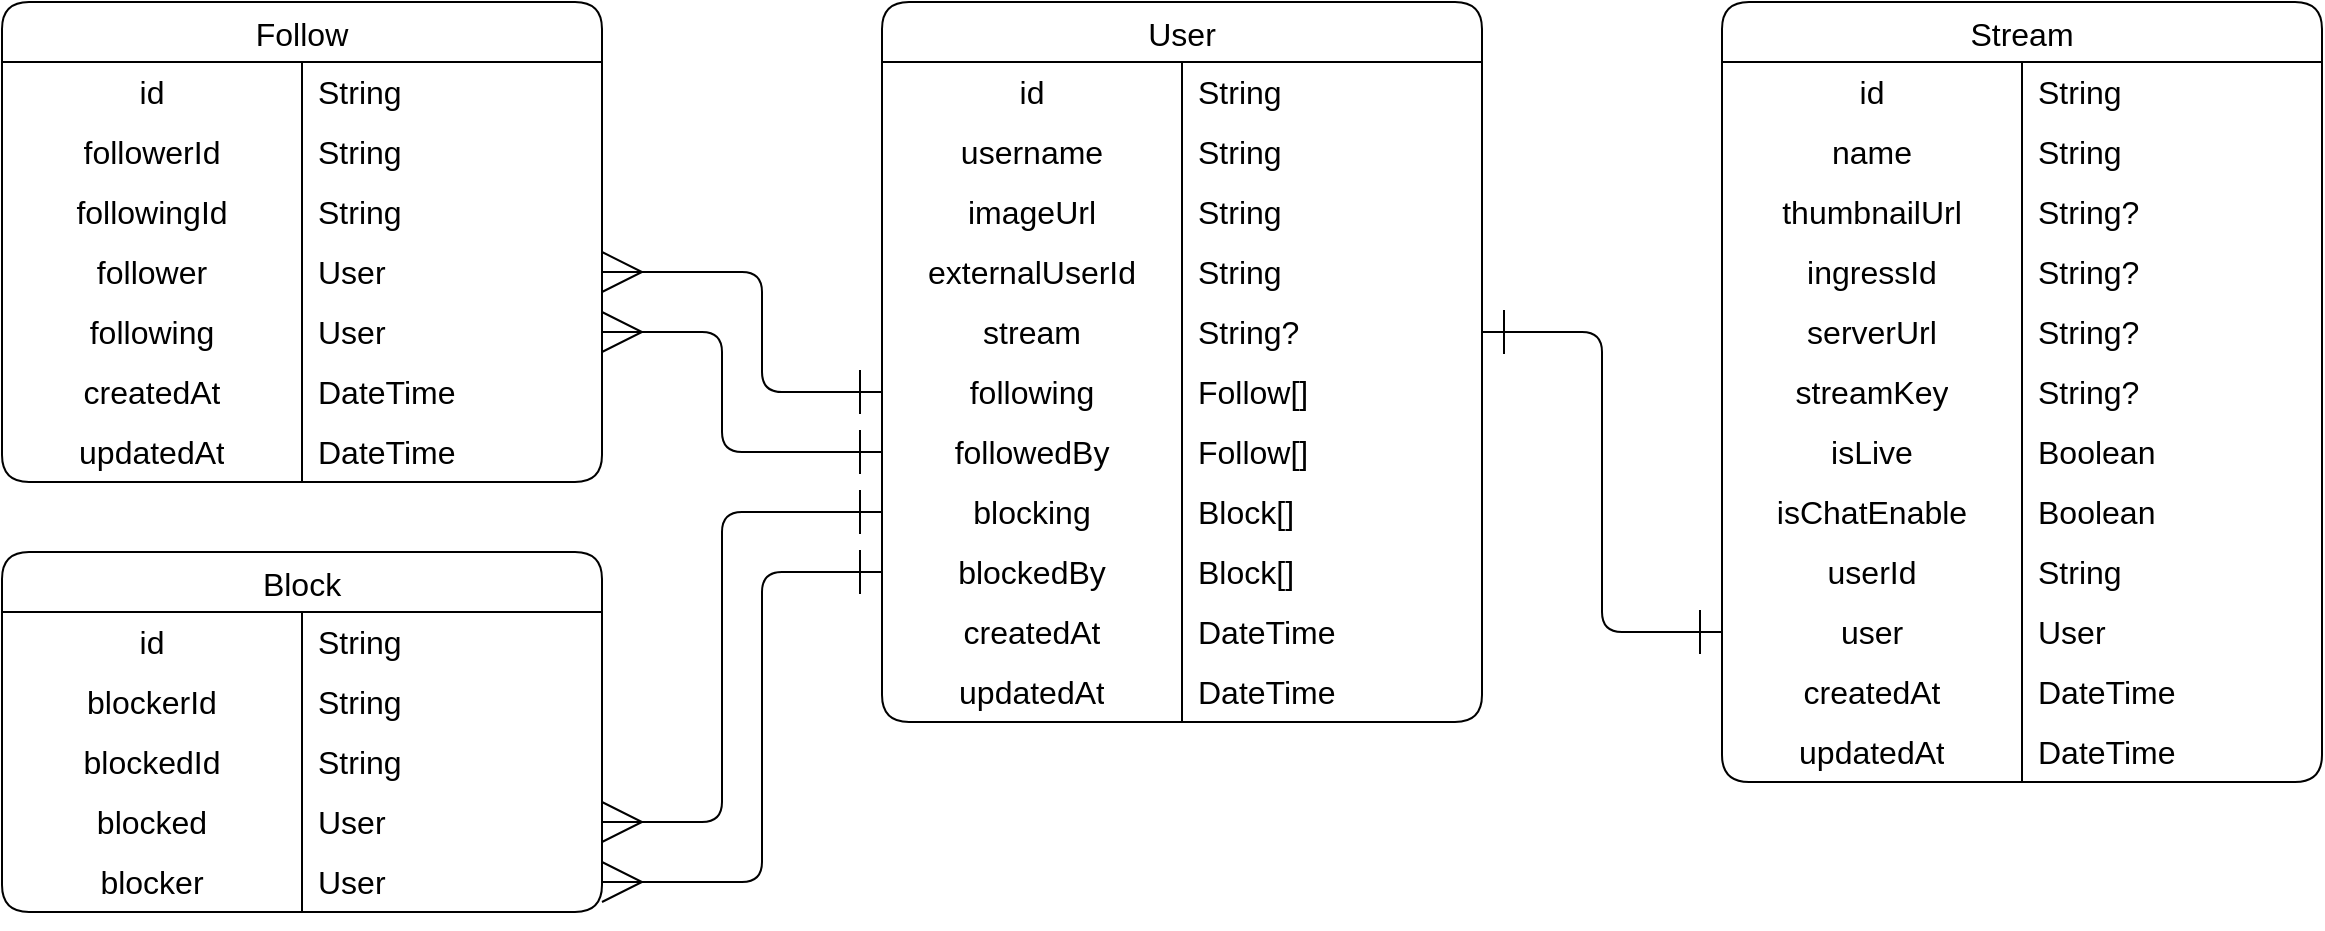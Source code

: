 <mxfile version="24.5.5" type="device" pages="3">
  <diagram name="Page-1" id="b520641d-4fe3-3701-9064-5fc419738815">
    <mxGraphModel dx="1121" dy="1583" grid="1" gridSize="10" guides="1" tooltips="1" connect="1" arrows="1" fold="1" page="1" pageScale="1" pageWidth="1100" pageHeight="850" background="none" math="0" shadow="0">
      <root>
        <mxCell id="0" />
        <mxCell id="1" parent="0" />
        <mxCell id="JWBdWfXSw8OrlCp9BLCh-18" value="User" style="shape=table;startSize=30;container=1;collapsible=0;childLayout=tableLayout;fixedRows=1;rowLines=0;fontStyle=0;strokeColor=default;fontSize=16;swimlaneFillColor=none;rounded=1;" parent="1" vertex="1">
          <mxGeometry x="540" y="-800" width="300" height="360" as="geometry" />
        </mxCell>
        <mxCell id="JWBdWfXSw8OrlCp9BLCh-19" value="" style="shape=tableRow;horizontal=0;startSize=0;swimlaneHead=0;swimlaneBody=0;top=0;left=0;bottom=0;right=0;collapsible=0;dropTarget=0;fillColor=none;points=[[0,0.5],[1,0.5]];portConstraint=eastwest;strokeColor=inherit;fontSize=16;" parent="JWBdWfXSw8OrlCp9BLCh-18" vertex="1">
          <mxGeometry y="30" width="300" height="30" as="geometry" />
        </mxCell>
        <mxCell id="JWBdWfXSw8OrlCp9BLCh-20" value="id" style="shape=partialRectangle;html=1;whiteSpace=wrap;connectable=0;fillColor=none;top=0;left=0;bottom=0;right=0;overflow=hidden;pointerEvents=1;strokeColor=inherit;fontSize=16;" parent="JWBdWfXSw8OrlCp9BLCh-19" vertex="1">
          <mxGeometry width="150" height="30" as="geometry">
            <mxRectangle width="150" height="30" as="alternateBounds" />
          </mxGeometry>
        </mxCell>
        <mxCell id="JWBdWfXSw8OrlCp9BLCh-21" value="String" style="shape=partialRectangle;html=1;whiteSpace=wrap;connectable=0;fillColor=none;top=0;left=0;bottom=0;right=0;align=left;spacingLeft=6;overflow=hidden;strokeColor=inherit;fontSize=16;" parent="JWBdWfXSw8OrlCp9BLCh-19" vertex="1">
          <mxGeometry x="150" width="150" height="30" as="geometry">
            <mxRectangle width="150" height="30" as="alternateBounds" />
          </mxGeometry>
        </mxCell>
        <mxCell id="JWBdWfXSw8OrlCp9BLCh-22" value="" style="shape=tableRow;horizontal=0;startSize=0;swimlaneHead=0;swimlaneBody=0;top=0;left=0;bottom=0;right=0;collapsible=0;dropTarget=0;fillColor=none;points=[[0,0.5],[1,0.5]];portConstraint=eastwest;strokeColor=inherit;fontSize=16;" parent="JWBdWfXSw8OrlCp9BLCh-18" vertex="1">
          <mxGeometry y="60" width="300" height="30" as="geometry" />
        </mxCell>
        <mxCell id="JWBdWfXSw8OrlCp9BLCh-23" value="username" style="shape=partialRectangle;html=1;whiteSpace=wrap;connectable=0;fillColor=none;top=0;left=0;bottom=0;right=0;overflow=hidden;strokeColor=inherit;fontSize=16;" parent="JWBdWfXSw8OrlCp9BLCh-22" vertex="1">
          <mxGeometry width="150" height="30" as="geometry">
            <mxRectangle width="150" height="30" as="alternateBounds" />
          </mxGeometry>
        </mxCell>
        <mxCell id="JWBdWfXSw8OrlCp9BLCh-24" value="String" style="shape=partialRectangle;html=1;whiteSpace=wrap;connectable=0;fillColor=none;top=0;left=0;bottom=0;right=0;align=left;spacingLeft=6;overflow=hidden;strokeColor=inherit;fontSize=16;" parent="JWBdWfXSw8OrlCp9BLCh-22" vertex="1">
          <mxGeometry x="150" width="150" height="30" as="geometry">
            <mxRectangle width="150" height="30" as="alternateBounds" />
          </mxGeometry>
        </mxCell>
        <mxCell id="JWBdWfXSw8OrlCp9BLCh-25" value="" style="shape=tableRow;horizontal=0;startSize=0;swimlaneHead=0;swimlaneBody=0;top=0;left=0;bottom=0;right=0;collapsible=0;dropTarget=0;fillColor=none;points=[[0,0.5],[1,0.5]];portConstraint=eastwest;strokeColor=inherit;fontSize=16;" parent="JWBdWfXSw8OrlCp9BLCh-18" vertex="1">
          <mxGeometry y="90" width="300" height="30" as="geometry" />
        </mxCell>
        <mxCell id="JWBdWfXSw8OrlCp9BLCh-26" value="imageUrl" style="shape=partialRectangle;html=1;whiteSpace=wrap;connectable=0;fillColor=none;top=0;left=0;bottom=0;right=0;overflow=hidden;strokeColor=inherit;fontSize=16;" parent="JWBdWfXSw8OrlCp9BLCh-25" vertex="1">
          <mxGeometry width="150" height="30" as="geometry">
            <mxRectangle width="150" height="30" as="alternateBounds" />
          </mxGeometry>
        </mxCell>
        <mxCell id="JWBdWfXSw8OrlCp9BLCh-27" value="String" style="shape=partialRectangle;html=1;whiteSpace=wrap;connectable=0;fillColor=none;top=0;left=0;bottom=0;right=0;align=left;spacingLeft=6;overflow=hidden;strokeColor=inherit;fontSize=16;" parent="JWBdWfXSw8OrlCp9BLCh-25" vertex="1">
          <mxGeometry x="150" width="150" height="30" as="geometry">
            <mxRectangle width="150" height="30" as="alternateBounds" />
          </mxGeometry>
        </mxCell>
        <mxCell id="JWBdWfXSw8OrlCp9BLCh-28" value="" style="shape=tableRow;horizontal=0;startSize=0;swimlaneHead=0;swimlaneBody=0;top=0;left=0;bottom=0;right=0;collapsible=0;dropTarget=0;fillColor=none;points=[[0,0.5],[1,0.5]];portConstraint=eastwest;strokeColor=inherit;fontSize=16;" parent="JWBdWfXSw8OrlCp9BLCh-18" vertex="1">
          <mxGeometry y="120" width="300" height="30" as="geometry" />
        </mxCell>
        <mxCell id="JWBdWfXSw8OrlCp9BLCh-29" value="externalUserId" style="shape=partialRectangle;html=1;whiteSpace=wrap;connectable=0;fillColor=none;top=0;left=0;bottom=0;right=0;overflow=hidden;strokeColor=inherit;fontSize=16;" parent="JWBdWfXSw8OrlCp9BLCh-28" vertex="1">
          <mxGeometry width="150" height="30" as="geometry">
            <mxRectangle width="150" height="30" as="alternateBounds" />
          </mxGeometry>
        </mxCell>
        <mxCell id="JWBdWfXSw8OrlCp9BLCh-30" value="String" style="shape=partialRectangle;html=1;whiteSpace=wrap;connectable=0;fillColor=none;top=0;left=0;bottom=0;right=0;align=left;spacingLeft=6;overflow=hidden;strokeColor=inherit;fontSize=16;" parent="JWBdWfXSw8OrlCp9BLCh-28" vertex="1">
          <mxGeometry x="150" width="150" height="30" as="geometry">
            <mxRectangle width="150" height="30" as="alternateBounds" />
          </mxGeometry>
        </mxCell>
        <mxCell id="JWBdWfXSw8OrlCp9BLCh-31" value="" style="shape=tableRow;horizontal=0;startSize=0;swimlaneHead=0;swimlaneBody=0;top=0;left=0;bottom=0;right=0;collapsible=0;dropTarget=0;fillColor=none;points=[[0,0.5],[1,0.5]];portConstraint=eastwest;strokeColor=inherit;fontSize=16;" parent="JWBdWfXSw8OrlCp9BLCh-18" vertex="1">
          <mxGeometry y="150" width="300" height="30" as="geometry" />
        </mxCell>
        <mxCell id="JWBdWfXSw8OrlCp9BLCh-32" value="stream" style="shape=partialRectangle;html=1;whiteSpace=wrap;connectable=0;fillColor=none;top=0;left=0;bottom=0;right=0;overflow=hidden;strokeColor=inherit;fontSize=16;" parent="JWBdWfXSw8OrlCp9BLCh-31" vertex="1">
          <mxGeometry width="150" height="30" as="geometry">
            <mxRectangle width="150" height="30" as="alternateBounds" />
          </mxGeometry>
        </mxCell>
        <mxCell id="JWBdWfXSw8OrlCp9BLCh-33" value="String?" style="shape=partialRectangle;html=1;whiteSpace=wrap;connectable=0;fillColor=none;top=0;left=0;bottom=0;right=0;align=left;spacingLeft=6;overflow=hidden;strokeColor=inherit;fontSize=16;" parent="JWBdWfXSw8OrlCp9BLCh-31" vertex="1">
          <mxGeometry x="150" width="150" height="30" as="geometry">
            <mxRectangle width="150" height="30" as="alternateBounds" />
          </mxGeometry>
        </mxCell>
        <mxCell id="JWBdWfXSw8OrlCp9BLCh-34" value="" style="shape=tableRow;horizontal=0;startSize=0;swimlaneHead=0;swimlaneBody=0;top=0;left=0;bottom=0;right=0;collapsible=0;dropTarget=0;fillColor=none;points=[[0,0.5],[1,0.5]];portConstraint=eastwest;strokeColor=inherit;fontSize=16;" parent="JWBdWfXSw8OrlCp9BLCh-18" vertex="1">
          <mxGeometry y="180" width="300" height="30" as="geometry" />
        </mxCell>
        <mxCell id="JWBdWfXSw8OrlCp9BLCh-35" value="following" style="shape=partialRectangle;html=1;whiteSpace=wrap;connectable=0;fillColor=none;top=0;left=0;bottom=0;right=0;overflow=hidden;strokeColor=inherit;fontSize=16;" parent="JWBdWfXSw8OrlCp9BLCh-34" vertex="1">
          <mxGeometry width="150" height="30" as="geometry">
            <mxRectangle width="150" height="30" as="alternateBounds" />
          </mxGeometry>
        </mxCell>
        <mxCell id="JWBdWfXSw8OrlCp9BLCh-36" value="Follow[]" style="shape=partialRectangle;html=1;whiteSpace=wrap;connectable=0;fillColor=none;top=0;left=0;bottom=0;right=0;align=left;spacingLeft=6;overflow=hidden;strokeColor=inherit;fontSize=16;" parent="JWBdWfXSw8OrlCp9BLCh-34" vertex="1">
          <mxGeometry x="150" width="150" height="30" as="geometry">
            <mxRectangle width="150" height="30" as="alternateBounds" />
          </mxGeometry>
        </mxCell>
        <mxCell id="JWBdWfXSw8OrlCp9BLCh-49" value="" style="shape=tableRow;horizontal=0;startSize=0;swimlaneHead=0;swimlaneBody=0;top=0;left=0;bottom=0;right=0;collapsible=0;dropTarget=0;fillColor=none;points=[[0,0.5],[1,0.5]];portConstraint=eastwest;strokeColor=inherit;fontSize=16;" parent="JWBdWfXSw8OrlCp9BLCh-18" vertex="1">
          <mxGeometry y="210" width="300" height="30" as="geometry" />
        </mxCell>
        <mxCell id="JWBdWfXSw8OrlCp9BLCh-50" value="followedBy" style="shape=partialRectangle;html=1;whiteSpace=wrap;connectable=0;fillColor=none;top=0;left=0;bottom=0;right=0;overflow=hidden;strokeColor=inherit;fontSize=16;" parent="JWBdWfXSw8OrlCp9BLCh-49" vertex="1">
          <mxGeometry width="150" height="30" as="geometry">
            <mxRectangle width="150" height="30" as="alternateBounds" />
          </mxGeometry>
        </mxCell>
        <mxCell id="JWBdWfXSw8OrlCp9BLCh-51" value="Follow[]" style="shape=partialRectangle;html=1;whiteSpace=wrap;connectable=0;fillColor=none;top=0;left=0;bottom=0;right=0;align=left;spacingLeft=6;overflow=hidden;strokeColor=inherit;fontSize=16;" parent="JWBdWfXSw8OrlCp9BLCh-49" vertex="1">
          <mxGeometry x="150" width="150" height="30" as="geometry">
            <mxRectangle width="150" height="30" as="alternateBounds" />
          </mxGeometry>
        </mxCell>
        <mxCell id="JWBdWfXSw8OrlCp9BLCh-46" value="" style="shape=tableRow;horizontal=0;startSize=0;swimlaneHead=0;swimlaneBody=0;top=0;left=0;bottom=0;right=0;collapsible=0;dropTarget=0;fillColor=none;points=[[0,0.5],[1,0.5]];portConstraint=eastwest;strokeColor=inherit;fontSize=16;" parent="JWBdWfXSw8OrlCp9BLCh-18" vertex="1">
          <mxGeometry y="240" width="300" height="30" as="geometry" />
        </mxCell>
        <mxCell id="JWBdWfXSw8OrlCp9BLCh-47" value="blocking" style="shape=partialRectangle;html=1;whiteSpace=wrap;connectable=0;fillColor=none;top=0;left=0;bottom=0;right=0;overflow=hidden;strokeColor=inherit;fontSize=16;" parent="JWBdWfXSw8OrlCp9BLCh-46" vertex="1">
          <mxGeometry width="150" height="30" as="geometry">
            <mxRectangle width="150" height="30" as="alternateBounds" />
          </mxGeometry>
        </mxCell>
        <mxCell id="JWBdWfXSw8OrlCp9BLCh-48" value="Block[]" style="shape=partialRectangle;html=1;whiteSpace=wrap;connectable=0;fillColor=none;top=0;left=0;bottom=0;right=0;align=left;spacingLeft=6;overflow=hidden;strokeColor=inherit;fontSize=16;" parent="JWBdWfXSw8OrlCp9BLCh-46" vertex="1">
          <mxGeometry x="150" width="150" height="30" as="geometry">
            <mxRectangle width="150" height="30" as="alternateBounds" />
          </mxGeometry>
        </mxCell>
        <mxCell id="JWBdWfXSw8OrlCp9BLCh-43" value="" style="shape=tableRow;horizontal=0;startSize=0;swimlaneHead=0;swimlaneBody=0;top=0;left=0;bottom=0;right=0;collapsible=0;dropTarget=0;fillColor=none;points=[[0,0.5],[1,0.5]];portConstraint=eastwest;strokeColor=inherit;fontSize=16;" parent="JWBdWfXSw8OrlCp9BLCh-18" vertex="1">
          <mxGeometry y="270" width="300" height="30" as="geometry" />
        </mxCell>
        <mxCell id="JWBdWfXSw8OrlCp9BLCh-44" value="blockedBy" style="shape=partialRectangle;html=1;whiteSpace=wrap;connectable=0;fillColor=none;top=0;left=0;bottom=0;right=0;overflow=hidden;strokeColor=inherit;fontSize=16;" parent="JWBdWfXSw8OrlCp9BLCh-43" vertex="1">
          <mxGeometry width="150" height="30" as="geometry">
            <mxRectangle width="150" height="30" as="alternateBounds" />
          </mxGeometry>
        </mxCell>
        <mxCell id="JWBdWfXSw8OrlCp9BLCh-45" value="Block[]" style="shape=partialRectangle;html=1;whiteSpace=wrap;connectable=0;fillColor=none;top=0;left=0;bottom=0;right=0;align=left;spacingLeft=6;overflow=hidden;strokeColor=inherit;fontSize=16;" parent="JWBdWfXSw8OrlCp9BLCh-43" vertex="1">
          <mxGeometry x="150" width="150" height="30" as="geometry">
            <mxRectangle width="150" height="30" as="alternateBounds" />
          </mxGeometry>
        </mxCell>
        <mxCell id="JWBdWfXSw8OrlCp9BLCh-40" value="" style="shape=tableRow;horizontal=0;startSize=0;swimlaneHead=0;swimlaneBody=0;top=0;left=0;bottom=0;right=0;collapsible=0;dropTarget=0;fillColor=none;points=[[0,0.5],[1,0.5]];portConstraint=eastwest;strokeColor=inherit;fontSize=16;" parent="JWBdWfXSw8OrlCp9BLCh-18" vertex="1">
          <mxGeometry y="300" width="300" height="30" as="geometry" />
        </mxCell>
        <mxCell id="JWBdWfXSw8OrlCp9BLCh-41" value="createdAt" style="shape=partialRectangle;html=1;whiteSpace=wrap;connectable=0;fillColor=none;top=0;left=0;bottom=0;right=0;overflow=hidden;strokeColor=inherit;fontSize=16;" parent="JWBdWfXSw8OrlCp9BLCh-40" vertex="1">
          <mxGeometry width="150" height="30" as="geometry">
            <mxRectangle width="150" height="30" as="alternateBounds" />
          </mxGeometry>
        </mxCell>
        <mxCell id="JWBdWfXSw8OrlCp9BLCh-42" value="DateTime" style="shape=partialRectangle;html=1;whiteSpace=wrap;connectable=0;fillColor=none;top=0;left=0;bottom=0;right=0;align=left;spacingLeft=6;overflow=hidden;strokeColor=inherit;fontSize=16;" parent="JWBdWfXSw8OrlCp9BLCh-40" vertex="1">
          <mxGeometry x="150" width="150" height="30" as="geometry">
            <mxRectangle width="150" height="30" as="alternateBounds" />
          </mxGeometry>
        </mxCell>
        <mxCell id="JWBdWfXSw8OrlCp9BLCh-37" value="" style="shape=tableRow;horizontal=0;startSize=0;swimlaneHead=0;swimlaneBody=0;top=0;left=0;bottom=0;right=0;collapsible=0;dropTarget=0;fillColor=none;points=[[0,0.5],[1,0.5]];portConstraint=eastwest;strokeColor=inherit;fontSize=16;" parent="JWBdWfXSw8OrlCp9BLCh-18" vertex="1">
          <mxGeometry y="330" width="300" height="30" as="geometry" />
        </mxCell>
        <mxCell id="JWBdWfXSw8OrlCp9BLCh-38" value="updatedAt" style="shape=partialRectangle;html=1;whiteSpace=wrap;connectable=0;fillColor=none;top=0;left=0;bottom=0;right=0;overflow=hidden;strokeColor=inherit;fontSize=16;" parent="JWBdWfXSw8OrlCp9BLCh-37" vertex="1">
          <mxGeometry width="150" height="30" as="geometry">
            <mxRectangle width="150" height="30" as="alternateBounds" />
          </mxGeometry>
        </mxCell>
        <mxCell id="JWBdWfXSw8OrlCp9BLCh-39" value="DateTime" style="shape=partialRectangle;html=1;whiteSpace=wrap;connectable=0;fillColor=none;top=0;left=0;bottom=0;right=0;align=left;spacingLeft=6;overflow=hidden;strokeColor=inherit;fontSize=16;" parent="JWBdWfXSw8OrlCp9BLCh-37" vertex="1">
          <mxGeometry x="150" width="150" height="30" as="geometry">
            <mxRectangle width="150" height="30" as="alternateBounds" />
          </mxGeometry>
        </mxCell>
        <mxCell id="JWBdWfXSw8OrlCp9BLCh-58" value="Stream" style="shape=table;startSize=30;container=1;collapsible=0;childLayout=tableLayout;fixedRows=1;rowLines=0;fontStyle=0;strokeColor=default;fontSize=16;rounded=1;" parent="1" vertex="1">
          <mxGeometry x="960" y="-800" width="300" height="390" as="geometry" />
        </mxCell>
        <mxCell id="JWBdWfXSw8OrlCp9BLCh-59" value="" style="shape=tableRow;horizontal=0;startSize=0;swimlaneHead=0;swimlaneBody=0;top=0;left=0;bottom=0;right=0;collapsible=0;dropTarget=0;fillColor=none;points=[[0,0.5],[1,0.5]];portConstraint=eastwest;strokeColor=inherit;fontSize=16;" parent="JWBdWfXSw8OrlCp9BLCh-58" vertex="1">
          <mxGeometry y="30" width="300" height="30" as="geometry" />
        </mxCell>
        <mxCell id="JWBdWfXSw8OrlCp9BLCh-60" value="id" style="shape=partialRectangle;html=1;whiteSpace=wrap;connectable=0;fillColor=none;top=0;left=0;bottom=0;right=0;overflow=hidden;pointerEvents=1;strokeColor=inherit;fontSize=16;" parent="JWBdWfXSw8OrlCp9BLCh-59" vertex="1">
          <mxGeometry width="150" height="30" as="geometry">
            <mxRectangle width="150" height="30" as="alternateBounds" />
          </mxGeometry>
        </mxCell>
        <mxCell id="JWBdWfXSw8OrlCp9BLCh-61" value="String" style="shape=partialRectangle;html=1;whiteSpace=wrap;connectable=0;fillColor=none;top=0;left=0;bottom=0;right=0;align=left;spacingLeft=6;overflow=hidden;strokeColor=inherit;fontSize=16;" parent="JWBdWfXSw8OrlCp9BLCh-59" vertex="1">
          <mxGeometry x="150" width="150" height="30" as="geometry">
            <mxRectangle width="150" height="30" as="alternateBounds" />
          </mxGeometry>
        </mxCell>
        <mxCell id="JWBdWfXSw8OrlCp9BLCh-62" value="" style="shape=tableRow;horizontal=0;startSize=0;swimlaneHead=0;swimlaneBody=0;top=0;left=0;bottom=0;right=0;collapsible=0;dropTarget=0;fillColor=none;points=[[0,0.5],[1,0.5]];portConstraint=eastwest;strokeColor=inherit;fontSize=16;" parent="JWBdWfXSw8OrlCp9BLCh-58" vertex="1">
          <mxGeometry y="60" width="300" height="30" as="geometry" />
        </mxCell>
        <mxCell id="JWBdWfXSw8OrlCp9BLCh-63" value="name" style="shape=partialRectangle;html=1;whiteSpace=wrap;connectable=0;fillColor=none;top=0;left=0;bottom=0;right=0;overflow=hidden;strokeColor=inherit;fontSize=16;" parent="JWBdWfXSw8OrlCp9BLCh-62" vertex="1">
          <mxGeometry width="150" height="30" as="geometry">
            <mxRectangle width="150" height="30" as="alternateBounds" />
          </mxGeometry>
        </mxCell>
        <mxCell id="JWBdWfXSw8OrlCp9BLCh-64" value="String" style="shape=partialRectangle;html=1;whiteSpace=wrap;connectable=0;fillColor=none;top=0;left=0;bottom=0;right=0;align=left;spacingLeft=6;overflow=hidden;strokeColor=inherit;fontSize=16;" parent="JWBdWfXSw8OrlCp9BLCh-62" vertex="1">
          <mxGeometry x="150" width="150" height="30" as="geometry">
            <mxRectangle width="150" height="30" as="alternateBounds" />
          </mxGeometry>
        </mxCell>
        <mxCell id="JWBdWfXSw8OrlCp9BLCh-65" value="" style="shape=tableRow;horizontal=0;startSize=0;swimlaneHead=0;swimlaneBody=0;top=0;left=0;bottom=0;right=0;collapsible=0;dropTarget=0;fillColor=none;points=[[0,0.5],[1,0.5]];portConstraint=eastwest;strokeColor=inherit;fontSize=16;" parent="JWBdWfXSw8OrlCp9BLCh-58" vertex="1">
          <mxGeometry y="90" width="300" height="30" as="geometry" />
        </mxCell>
        <mxCell id="JWBdWfXSw8OrlCp9BLCh-66" value="thumbnailUrl" style="shape=partialRectangle;html=1;whiteSpace=wrap;connectable=0;fillColor=none;top=0;left=0;bottom=0;right=0;overflow=hidden;strokeColor=inherit;fontSize=16;" parent="JWBdWfXSw8OrlCp9BLCh-65" vertex="1">
          <mxGeometry width="150" height="30" as="geometry">
            <mxRectangle width="150" height="30" as="alternateBounds" />
          </mxGeometry>
        </mxCell>
        <mxCell id="JWBdWfXSw8OrlCp9BLCh-67" value="String?" style="shape=partialRectangle;html=1;whiteSpace=wrap;connectable=0;fillColor=none;top=0;left=0;bottom=0;right=0;align=left;spacingLeft=6;overflow=hidden;strokeColor=inherit;fontSize=16;" parent="JWBdWfXSw8OrlCp9BLCh-65" vertex="1">
          <mxGeometry x="150" width="150" height="30" as="geometry">
            <mxRectangle width="150" height="30" as="alternateBounds" />
          </mxGeometry>
        </mxCell>
        <mxCell id="JWBdWfXSw8OrlCp9BLCh-68" value="" style="shape=tableRow;horizontal=0;startSize=0;swimlaneHead=0;swimlaneBody=0;top=0;left=0;bottom=0;right=0;collapsible=0;dropTarget=0;fillColor=none;points=[[0,0.5],[1,0.5]];portConstraint=eastwest;strokeColor=inherit;fontSize=16;" parent="JWBdWfXSw8OrlCp9BLCh-58" vertex="1">
          <mxGeometry y="120" width="300" height="30" as="geometry" />
        </mxCell>
        <mxCell id="JWBdWfXSw8OrlCp9BLCh-69" value="ingressId" style="shape=partialRectangle;html=1;whiteSpace=wrap;connectable=0;fillColor=none;top=0;left=0;bottom=0;right=0;overflow=hidden;strokeColor=inherit;fontSize=16;" parent="JWBdWfXSw8OrlCp9BLCh-68" vertex="1">
          <mxGeometry width="150" height="30" as="geometry">
            <mxRectangle width="150" height="30" as="alternateBounds" />
          </mxGeometry>
        </mxCell>
        <mxCell id="JWBdWfXSw8OrlCp9BLCh-70" value="String?" style="shape=partialRectangle;html=1;whiteSpace=wrap;connectable=0;fillColor=none;top=0;left=0;bottom=0;right=0;align=left;spacingLeft=6;overflow=hidden;strokeColor=inherit;fontSize=16;" parent="JWBdWfXSw8OrlCp9BLCh-68" vertex="1">
          <mxGeometry x="150" width="150" height="30" as="geometry">
            <mxRectangle width="150" height="30" as="alternateBounds" />
          </mxGeometry>
        </mxCell>
        <mxCell id="JWBdWfXSw8OrlCp9BLCh-71" value="" style="shape=tableRow;horizontal=0;startSize=0;swimlaneHead=0;swimlaneBody=0;top=0;left=0;bottom=0;right=0;collapsible=0;dropTarget=0;fillColor=none;points=[[0,0.5],[1,0.5]];portConstraint=eastwest;strokeColor=inherit;fontSize=16;" parent="JWBdWfXSw8OrlCp9BLCh-58" vertex="1">
          <mxGeometry y="150" width="300" height="30" as="geometry" />
        </mxCell>
        <mxCell id="JWBdWfXSw8OrlCp9BLCh-72" value="serverUrl" style="shape=partialRectangle;html=1;whiteSpace=wrap;connectable=0;fillColor=none;top=0;left=0;bottom=0;right=0;overflow=hidden;strokeColor=inherit;fontSize=16;" parent="JWBdWfXSw8OrlCp9BLCh-71" vertex="1">
          <mxGeometry width="150" height="30" as="geometry">
            <mxRectangle width="150" height="30" as="alternateBounds" />
          </mxGeometry>
        </mxCell>
        <mxCell id="JWBdWfXSw8OrlCp9BLCh-73" value="String?" style="shape=partialRectangle;html=1;whiteSpace=wrap;connectable=0;fillColor=none;top=0;left=0;bottom=0;right=0;align=left;spacingLeft=6;overflow=hidden;strokeColor=inherit;fontSize=16;" parent="JWBdWfXSw8OrlCp9BLCh-71" vertex="1">
          <mxGeometry x="150" width="150" height="30" as="geometry">
            <mxRectangle width="150" height="30" as="alternateBounds" />
          </mxGeometry>
        </mxCell>
        <mxCell id="JWBdWfXSw8OrlCp9BLCh-74" value="" style="shape=tableRow;horizontal=0;startSize=0;swimlaneHead=0;swimlaneBody=0;top=0;left=0;bottom=0;right=0;collapsible=0;dropTarget=0;fillColor=none;points=[[0,0.5],[1,0.5]];portConstraint=eastwest;strokeColor=inherit;fontSize=16;" parent="JWBdWfXSw8OrlCp9BLCh-58" vertex="1">
          <mxGeometry y="180" width="300" height="30" as="geometry" />
        </mxCell>
        <mxCell id="JWBdWfXSw8OrlCp9BLCh-75" value="streamKey" style="shape=partialRectangle;html=1;whiteSpace=wrap;connectable=0;fillColor=none;top=0;left=0;bottom=0;right=0;overflow=hidden;strokeColor=inherit;fontSize=16;" parent="JWBdWfXSw8OrlCp9BLCh-74" vertex="1">
          <mxGeometry width="150" height="30" as="geometry">
            <mxRectangle width="150" height="30" as="alternateBounds" />
          </mxGeometry>
        </mxCell>
        <mxCell id="JWBdWfXSw8OrlCp9BLCh-76" value="String?" style="shape=partialRectangle;html=1;whiteSpace=wrap;connectable=0;fillColor=none;top=0;left=0;bottom=0;right=0;align=left;spacingLeft=6;overflow=hidden;strokeColor=inherit;fontSize=16;" parent="JWBdWfXSw8OrlCp9BLCh-74" vertex="1">
          <mxGeometry x="150" width="150" height="30" as="geometry">
            <mxRectangle width="150" height="30" as="alternateBounds" />
          </mxGeometry>
        </mxCell>
        <mxCell id="JWBdWfXSw8OrlCp9BLCh-77" value="" style="shape=tableRow;horizontal=0;startSize=0;swimlaneHead=0;swimlaneBody=0;top=0;left=0;bottom=0;right=0;collapsible=0;dropTarget=0;fillColor=none;points=[[0,0.5],[1,0.5]];portConstraint=eastwest;strokeColor=inherit;fontSize=16;" parent="JWBdWfXSw8OrlCp9BLCh-58" vertex="1">
          <mxGeometry y="210" width="300" height="30" as="geometry" />
        </mxCell>
        <mxCell id="JWBdWfXSw8OrlCp9BLCh-78" value="isLive" style="shape=partialRectangle;html=1;whiteSpace=wrap;connectable=0;fillColor=none;top=0;left=0;bottom=0;right=0;overflow=hidden;strokeColor=inherit;fontSize=16;" parent="JWBdWfXSw8OrlCp9BLCh-77" vertex="1">
          <mxGeometry width="150" height="30" as="geometry">
            <mxRectangle width="150" height="30" as="alternateBounds" />
          </mxGeometry>
        </mxCell>
        <mxCell id="JWBdWfXSw8OrlCp9BLCh-79" value="Boolean" style="shape=partialRectangle;html=1;whiteSpace=wrap;connectable=0;fillColor=none;top=0;left=0;bottom=0;right=0;align=left;spacingLeft=6;overflow=hidden;strokeColor=inherit;fontSize=16;" parent="JWBdWfXSw8OrlCp9BLCh-77" vertex="1">
          <mxGeometry x="150" width="150" height="30" as="geometry">
            <mxRectangle width="150" height="30" as="alternateBounds" />
          </mxGeometry>
        </mxCell>
        <mxCell id="JWBdWfXSw8OrlCp9BLCh-80" value="" style="shape=tableRow;horizontal=0;startSize=0;swimlaneHead=0;swimlaneBody=0;top=0;left=0;bottom=0;right=0;collapsible=0;dropTarget=0;fillColor=none;points=[[0,0.5],[1,0.5]];portConstraint=eastwest;strokeColor=inherit;fontSize=16;" parent="JWBdWfXSw8OrlCp9BLCh-58" vertex="1">
          <mxGeometry y="240" width="300" height="30" as="geometry" />
        </mxCell>
        <mxCell id="JWBdWfXSw8OrlCp9BLCh-81" value="isChatEnable" style="shape=partialRectangle;html=1;whiteSpace=wrap;connectable=0;fillColor=none;top=0;left=0;bottom=0;right=0;overflow=hidden;strokeColor=inherit;fontSize=16;" parent="JWBdWfXSw8OrlCp9BLCh-80" vertex="1">
          <mxGeometry width="150" height="30" as="geometry">
            <mxRectangle width="150" height="30" as="alternateBounds" />
          </mxGeometry>
        </mxCell>
        <mxCell id="JWBdWfXSw8OrlCp9BLCh-82" value="Boolean" style="shape=partialRectangle;html=1;whiteSpace=wrap;connectable=0;fillColor=none;top=0;left=0;bottom=0;right=0;align=left;spacingLeft=6;overflow=hidden;strokeColor=inherit;fontSize=16;" parent="JWBdWfXSw8OrlCp9BLCh-80" vertex="1">
          <mxGeometry x="150" width="150" height="30" as="geometry">
            <mxRectangle width="150" height="30" as="alternateBounds" />
          </mxGeometry>
        </mxCell>
        <mxCell id="JWBdWfXSw8OrlCp9BLCh-83" value="" style="shape=tableRow;horizontal=0;startSize=0;swimlaneHead=0;swimlaneBody=0;top=0;left=0;bottom=0;right=0;collapsible=0;dropTarget=0;fillColor=none;points=[[0,0.5],[1,0.5]];portConstraint=eastwest;strokeColor=inherit;fontSize=16;" parent="JWBdWfXSw8OrlCp9BLCh-58" vertex="1">
          <mxGeometry y="270" width="300" height="30" as="geometry" />
        </mxCell>
        <mxCell id="JWBdWfXSw8OrlCp9BLCh-84" value="userId" style="shape=partialRectangle;html=1;whiteSpace=wrap;connectable=0;fillColor=none;top=0;left=0;bottom=0;right=0;overflow=hidden;strokeColor=inherit;fontSize=16;" parent="JWBdWfXSw8OrlCp9BLCh-83" vertex="1">
          <mxGeometry width="150" height="30" as="geometry">
            <mxRectangle width="150" height="30" as="alternateBounds" />
          </mxGeometry>
        </mxCell>
        <mxCell id="JWBdWfXSw8OrlCp9BLCh-85" value="String" style="shape=partialRectangle;html=1;whiteSpace=wrap;connectable=0;fillColor=none;top=0;left=0;bottom=0;right=0;align=left;spacingLeft=6;overflow=hidden;strokeColor=inherit;fontSize=16;" parent="JWBdWfXSw8OrlCp9BLCh-83" vertex="1">
          <mxGeometry x="150" width="150" height="30" as="geometry">
            <mxRectangle width="150" height="30" as="alternateBounds" />
          </mxGeometry>
        </mxCell>
        <mxCell id="JWBdWfXSw8OrlCp9BLCh-86" value="" style="shape=tableRow;horizontal=0;startSize=0;swimlaneHead=0;swimlaneBody=0;top=0;left=0;bottom=0;right=0;collapsible=0;dropTarget=0;fillColor=none;points=[[0,0.5],[1,0.5]];portConstraint=eastwest;strokeColor=inherit;fontSize=16;" parent="JWBdWfXSw8OrlCp9BLCh-58" vertex="1">
          <mxGeometry y="300" width="300" height="30" as="geometry" />
        </mxCell>
        <mxCell id="JWBdWfXSw8OrlCp9BLCh-87" value="user" style="shape=partialRectangle;html=1;whiteSpace=wrap;connectable=0;fillColor=none;top=0;left=0;bottom=0;right=0;overflow=hidden;strokeColor=inherit;fontSize=16;" parent="JWBdWfXSw8OrlCp9BLCh-86" vertex="1">
          <mxGeometry width="150" height="30" as="geometry">
            <mxRectangle width="150" height="30" as="alternateBounds" />
          </mxGeometry>
        </mxCell>
        <mxCell id="JWBdWfXSw8OrlCp9BLCh-88" value="User" style="shape=partialRectangle;html=1;whiteSpace=wrap;connectable=0;fillColor=none;top=0;left=0;bottom=0;right=0;align=left;spacingLeft=6;overflow=hidden;strokeColor=inherit;fontSize=16;" parent="JWBdWfXSw8OrlCp9BLCh-86" vertex="1">
          <mxGeometry x="150" width="150" height="30" as="geometry">
            <mxRectangle width="150" height="30" as="alternateBounds" />
          </mxGeometry>
        </mxCell>
        <mxCell id="JWBdWfXSw8OrlCp9BLCh-92" value="" style="shape=tableRow;horizontal=0;startSize=0;swimlaneHead=0;swimlaneBody=0;top=0;left=0;bottom=0;right=0;collapsible=0;dropTarget=0;fillColor=none;points=[[0,0.5],[1,0.5]];portConstraint=eastwest;strokeColor=inherit;fontSize=16;" parent="JWBdWfXSw8OrlCp9BLCh-58" vertex="1">
          <mxGeometry y="330" width="300" height="30" as="geometry" />
        </mxCell>
        <mxCell id="JWBdWfXSw8OrlCp9BLCh-93" value="createdAt" style="shape=partialRectangle;html=1;whiteSpace=wrap;connectable=0;fillColor=none;top=0;left=0;bottom=0;right=0;overflow=hidden;strokeColor=inherit;fontSize=16;" parent="JWBdWfXSw8OrlCp9BLCh-92" vertex="1">
          <mxGeometry width="150" height="30" as="geometry">
            <mxRectangle width="150" height="30" as="alternateBounds" />
          </mxGeometry>
        </mxCell>
        <mxCell id="JWBdWfXSw8OrlCp9BLCh-94" value="DateTime" style="shape=partialRectangle;html=1;whiteSpace=wrap;connectable=0;fillColor=none;top=0;left=0;bottom=0;right=0;align=left;spacingLeft=6;overflow=hidden;strokeColor=inherit;fontSize=16;" parent="JWBdWfXSw8OrlCp9BLCh-92" vertex="1">
          <mxGeometry x="150" width="150" height="30" as="geometry">
            <mxRectangle width="150" height="30" as="alternateBounds" />
          </mxGeometry>
        </mxCell>
        <mxCell id="JWBdWfXSw8OrlCp9BLCh-89" value="" style="shape=tableRow;horizontal=0;startSize=0;swimlaneHead=0;swimlaneBody=0;top=0;left=0;bottom=0;right=0;collapsible=0;dropTarget=0;fillColor=none;points=[[0,0.5],[1,0.5]];portConstraint=eastwest;strokeColor=inherit;fontSize=16;" parent="JWBdWfXSw8OrlCp9BLCh-58" vertex="1">
          <mxGeometry y="360" width="300" height="30" as="geometry" />
        </mxCell>
        <mxCell id="JWBdWfXSw8OrlCp9BLCh-90" value="updatedAt" style="shape=partialRectangle;html=1;whiteSpace=wrap;connectable=0;fillColor=none;top=0;left=0;bottom=0;right=0;overflow=hidden;strokeColor=inherit;fontSize=16;" parent="JWBdWfXSw8OrlCp9BLCh-89" vertex="1">
          <mxGeometry width="150" height="30" as="geometry">
            <mxRectangle width="150" height="30" as="alternateBounds" />
          </mxGeometry>
        </mxCell>
        <mxCell id="JWBdWfXSw8OrlCp9BLCh-91" value="DateTime" style="shape=partialRectangle;html=1;whiteSpace=wrap;connectable=0;fillColor=none;top=0;left=0;bottom=0;right=0;align=left;spacingLeft=6;overflow=hidden;strokeColor=inherit;fontSize=16;" parent="JWBdWfXSw8OrlCp9BLCh-89" vertex="1">
          <mxGeometry x="150" width="150" height="30" as="geometry">
            <mxRectangle width="150" height="30" as="alternateBounds" />
          </mxGeometry>
        </mxCell>
        <mxCell id="JWBdWfXSw8OrlCp9BLCh-148" value="Follow" style="shape=table;startSize=30;container=1;collapsible=0;childLayout=tableLayout;fixedRows=1;rowLines=0;fontStyle=0;strokeColor=default;fontSize=16;rounded=1;" parent="1" vertex="1">
          <mxGeometry x="100" y="-800" width="300" height="240" as="geometry" />
        </mxCell>
        <mxCell id="JWBdWfXSw8OrlCp9BLCh-149" value="" style="shape=tableRow;horizontal=0;startSize=0;swimlaneHead=0;swimlaneBody=0;top=0;left=0;bottom=0;right=0;collapsible=0;dropTarget=0;fillColor=none;points=[[0,0.5],[1,0.5]];portConstraint=eastwest;strokeColor=inherit;fontSize=16;" parent="JWBdWfXSw8OrlCp9BLCh-148" vertex="1">
          <mxGeometry y="30" width="300" height="30" as="geometry" />
        </mxCell>
        <mxCell id="JWBdWfXSw8OrlCp9BLCh-150" value="id" style="shape=partialRectangle;html=1;whiteSpace=wrap;connectable=0;fillColor=none;top=0;left=0;bottom=0;right=0;overflow=hidden;pointerEvents=1;strokeColor=inherit;fontSize=16;" parent="JWBdWfXSw8OrlCp9BLCh-149" vertex="1">
          <mxGeometry width="150" height="30" as="geometry">
            <mxRectangle width="150" height="30" as="alternateBounds" />
          </mxGeometry>
        </mxCell>
        <mxCell id="JWBdWfXSw8OrlCp9BLCh-151" value="String" style="shape=partialRectangle;html=1;whiteSpace=wrap;connectable=0;fillColor=none;top=0;left=0;bottom=0;right=0;align=left;spacingLeft=6;overflow=hidden;strokeColor=inherit;fontSize=16;" parent="JWBdWfXSw8OrlCp9BLCh-149" vertex="1">
          <mxGeometry x="150" width="150" height="30" as="geometry">
            <mxRectangle width="150" height="30" as="alternateBounds" />
          </mxGeometry>
        </mxCell>
        <mxCell id="JWBdWfXSw8OrlCp9BLCh-152" value="" style="shape=tableRow;horizontal=0;startSize=0;swimlaneHead=0;swimlaneBody=0;top=0;left=0;bottom=0;right=0;collapsible=0;dropTarget=0;fillColor=none;points=[[0,0.5],[1,0.5]];portConstraint=eastwest;strokeColor=inherit;fontSize=16;" parent="JWBdWfXSw8OrlCp9BLCh-148" vertex="1">
          <mxGeometry y="60" width="300" height="30" as="geometry" />
        </mxCell>
        <mxCell id="JWBdWfXSw8OrlCp9BLCh-153" value="followerId" style="shape=partialRectangle;html=1;whiteSpace=wrap;connectable=0;fillColor=none;top=0;left=0;bottom=0;right=0;overflow=hidden;strokeColor=inherit;fontSize=16;" parent="JWBdWfXSw8OrlCp9BLCh-152" vertex="1">
          <mxGeometry width="150" height="30" as="geometry">
            <mxRectangle width="150" height="30" as="alternateBounds" />
          </mxGeometry>
        </mxCell>
        <mxCell id="JWBdWfXSw8OrlCp9BLCh-154" value="String" style="shape=partialRectangle;html=1;whiteSpace=wrap;connectable=0;fillColor=none;top=0;left=0;bottom=0;right=0;align=left;spacingLeft=6;overflow=hidden;strokeColor=inherit;fontSize=16;" parent="JWBdWfXSw8OrlCp9BLCh-152" vertex="1">
          <mxGeometry x="150" width="150" height="30" as="geometry">
            <mxRectangle width="150" height="30" as="alternateBounds" />
          </mxGeometry>
        </mxCell>
        <mxCell id="JWBdWfXSw8OrlCp9BLCh-155" value="" style="shape=tableRow;horizontal=0;startSize=0;swimlaneHead=0;swimlaneBody=0;top=0;left=0;bottom=0;right=0;collapsible=0;dropTarget=0;fillColor=none;points=[[0,0.5],[1,0.5]];portConstraint=eastwest;strokeColor=inherit;fontSize=16;" parent="JWBdWfXSw8OrlCp9BLCh-148" vertex="1">
          <mxGeometry y="90" width="300" height="30" as="geometry" />
        </mxCell>
        <mxCell id="JWBdWfXSw8OrlCp9BLCh-156" value="followingId" style="shape=partialRectangle;html=1;whiteSpace=wrap;connectable=0;fillColor=none;top=0;left=0;bottom=0;right=0;overflow=hidden;strokeColor=inherit;fontSize=16;" parent="JWBdWfXSw8OrlCp9BLCh-155" vertex="1">
          <mxGeometry width="150" height="30" as="geometry">
            <mxRectangle width="150" height="30" as="alternateBounds" />
          </mxGeometry>
        </mxCell>
        <mxCell id="JWBdWfXSw8OrlCp9BLCh-157" value="String" style="shape=partialRectangle;html=1;whiteSpace=wrap;connectable=0;fillColor=none;top=0;left=0;bottom=0;right=0;align=left;spacingLeft=6;overflow=hidden;strokeColor=inherit;fontSize=16;" parent="JWBdWfXSw8OrlCp9BLCh-155" vertex="1">
          <mxGeometry x="150" width="150" height="30" as="geometry">
            <mxRectangle width="150" height="30" as="alternateBounds" />
          </mxGeometry>
        </mxCell>
        <mxCell id="JWBdWfXSw8OrlCp9BLCh-158" value="" style="shape=tableRow;horizontal=0;startSize=0;swimlaneHead=0;swimlaneBody=0;top=0;left=0;bottom=0;right=0;collapsible=0;dropTarget=0;fillColor=none;points=[[0,0.5],[1,0.5]];portConstraint=eastwest;strokeColor=inherit;fontSize=16;" parent="JWBdWfXSw8OrlCp9BLCh-148" vertex="1">
          <mxGeometry y="120" width="300" height="30" as="geometry" />
        </mxCell>
        <mxCell id="JWBdWfXSw8OrlCp9BLCh-159" value="follower" style="shape=partialRectangle;html=1;whiteSpace=wrap;connectable=0;fillColor=none;top=0;left=0;bottom=0;right=0;overflow=hidden;strokeColor=inherit;fontSize=16;" parent="JWBdWfXSw8OrlCp9BLCh-158" vertex="1">
          <mxGeometry width="150" height="30" as="geometry">
            <mxRectangle width="150" height="30" as="alternateBounds" />
          </mxGeometry>
        </mxCell>
        <mxCell id="JWBdWfXSw8OrlCp9BLCh-160" value="User" style="shape=partialRectangle;html=1;whiteSpace=wrap;connectable=0;fillColor=none;top=0;left=0;bottom=0;right=0;align=left;spacingLeft=6;overflow=hidden;strokeColor=inherit;fontSize=16;" parent="JWBdWfXSw8OrlCp9BLCh-158" vertex="1">
          <mxGeometry x="150" width="150" height="30" as="geometry">
            <mxRectangle width="150" height="30" as="alternateBounds" />
          </mxGeometry>
        </mxCell>
        <mxCell id="JWBdWfXSw8OrlCp9BLCh-161" value="" style="shape=tableRow;horizontal=0;startSize=0;swimlaneHead=0;swimlaneBody=0;top=0;left=0;bottom=0;right=0;collapsible=0;dropTarget=0;fillColor=none;points=[[0,0.5],[1,0.5]];portConstraint=eastwest;strokeColor=inherit;fontSize=16;" parent="JWBdWfXSw8OrlCp9BLCh-148" vertex="1">
          <mxGeometry y="150" width="300" height="30" as="geometry" />
        </mxCell>
        <mxCell id="JWBdWfXSw8OrlCp9BLCh-162" value="following" style="shape=partialRectangle;html=1;whiteSpace=wrap;connectable=0;fillColor=none;top=0;left=0;bottom=0;right=0;overflow=hidden;strokeColor=inherit;fontSize=16;" parent="JWBdWfXSw8OrlCp9BLCh-161" vertex="1">
          <mxGeometry width="150" height="30" as="geometry">
            <mxRectangle width="150" height="30" as="alternateBounds" />
          </mxGeometry>
        </mxCell>
        <mxCell id="JWBdWfXSw8OrlCp9BLCh-163" value="User" style="shape=partialRectangle;html=1;whiteSpace=wrap;connectable=0;fillColor=none;top=0;left=0;bottom=0;right=0;align=left;spacingLeft=6;overflow=hidden;strokeColor=inherit;fontSize=16;" parent="JWBdWfXSw8OrlCp9BLCh-161" vertex="1">
          <mxGeometry x="150" width="150" height="30" as="geometry">
            <mxRectangle width="150" height="30" as="alternateBounds" />
          </mxGeometry>
        </mxCell>
        <mxCell id="JWBdWfXSw8OrlCp9BLCh-176" value="" style="shape=tableRow;horizontal=0;startSize=0;swimlaneHead=0;swimlaneBody=0;top=0;left=0;bottom=0;right=0;collapsible=0;dropTarget=0;fillColor=none;points=[[0,0.5],[1,0.5]];portConstraint=eastwest;strokeColor=inherit;fontSize=16;" parent="JWBdWfXSw8OrlCp9BLCh-148" vertex="1">
          <mxGeometry y="180" width="300" height="30" as="geometry" />
        </mxCell>
        <mxCell id="JWBdWfXSw8OrlCp9BLCh-177" value="createdAt" style="shape=partialRectangle;html=1;whiteSpace=wrap;connectable=0;fillColor=none;top=0;left=0;bottom=0;right=0;overflow=hidden;strokeColor=inherit;fontSize=16;" parent="JWBdWfXSw8OrlCp9BLCh-176" vertex="1">
          <mxGeometry width="150" height="30" as="geometry">
            <mxRectangle width="150" height="30" as="alternateBounds" />
          </mxGeometry>
        </mxCell>
        <mxCell id="JWBdWfXSw8OrlCp9BLCh-178" value="DateTime" style="shape=partialRectangle;html=1;whiteSpace=wrap;connectable=0;fillColor=none;top=0;left=0;bottom=0;right=0;align=left;spacingLeft=6;overflow=hidden;strokeColor=inherit;fontSize=16;" parent="JWBdWfXSw8OrlCp9BLCh-176" vertex="1">
          <mxGeometry x="150" width="150" height="30" as="geometry">
            <mxRectangle width="150" height="30" as="alternateBounds" />
          </mxGeometry>
        </mxCell>
        <mxCell id="JWBdWfXSw8OrlCp9BLCh-243" value="" style="shape=tableRow;horizontal=0;startSize=0;swimlaneHead=0;swimlaneBody=0;top=0;left=0;bottom=0;right=0;collapsible=0;dropTarget=0;fillColor=none;points=[[0,0.5],[1,0.5]];portConstraint=eastwest;strokeColor=inherit;fontSize=16;" parent="JWBdWfXSw8OrlCp9BLCh-148" vertex="1">
          <mxGeometry y="210" width="300" height="30" as="geometry" />
        </mxCell>
        <mxCell id="JWBdWfXSw8OrlCp9BLCh-244" value="updatedAt" style="shape=partialRectangle;html=1;whiteSpace=wrap;connectable=0;fillColor=none;top=0;left=0;bottom=0;right=0;overflow=hidden;strokeColor=inherit;fontSize=16;" parent="JWBdWfXSw8OrlCp9BLCh-243" vertex="1">
          <mxGeometry width="150" height="30" as="geometry">
            <mxRectangle width="150" height="30" as="alternateBounds" />
          </mxGeometry>
        </mxCell>
        <mxCell id="JWBdWfXSw8OrlCp9BLCh-245" value="DateTime" style="shape=partialRectangle;html=1;whiteSpace=wrap;connectable=0;fillColor=none;top=0;left=0;bottom=0;right=0;align=left;spacingLeft=6;overflow=hidden;strokeColor=inherit;fontSize=16;" parent="JWBdWfXSw8OrlCp9BLCh-243" vertex="1">
          <mxGeometry x="150" width="150" height="30" as="geometry">
            <mxRectangle width="150" height="30" as="alternateBounds" />
          </mxGeometry>
        </mxCell>
        <mxCell id="JWBdWfXSw8OrlCp9BLCh-246" value="Block" style="shape=table;startSize=30;container=1;collapsible=0;childLayout=tableLayout;fixedRows=1;rowLines=0;fontStyle=0;strokeColor=default;fontSize=16;rounded=1;swimlaneLine=1;" parent="1" vertex="1">
          <mxGeometry x="100" y="-525" width="300" height="180" as="geometry" />
        </mxCell>
        <mxCell id="JWBdWfXSw8OrlCp9BLCh-247" value="" style="shape=tableRow;horizontal=0;startSize=0;swimlaneHead=0;swimlaneBody=0;top=0;left=0;bottom=0;right=0;collapsible=0;dropTarget=0;fillColor=none;points=[[0,0.5],[1,0.5]];portConstraint=eastwest;strokeColor=inherit;fontSize=16;" parent="JWBdWfXSw8OrlCp9BLCh-246" vertex="1">
          <mxGeometry y="30" width="300" height="30" as="geometry" />
        </mxCell>
        <mxCell id="JWBdWfXSw8OrlCp9BLCh-248" value="id" style="shape=partialRectangle;html=1;whiteSpace=wrap;connectable=0;fillColor=none;top=0;left=0;bottom=0;right=0;overflow=hidden;pointerEvents=1;strokeColor=inherit;fontSize=16;" parent="JWBdWfXSw8OrlCp9BLCh-247" vertex="1">
          <mxGeometry width="150" height="30" as="geometry">
            <mxRectangle width="150" height="30" as="alternateBounds" />
          </mxGeometry>
        </mxCell>
        <mxCell id="JWBdWfXSw8OrlCp9BLCh-249" value="String" style="shape=partialRectangle;html=1;whiteSpace=wrap;connectable=0;fillColor=none;top=0;left=0;bottom=0;right=0;align=left;spacingLeft=6;overflow=hidden;strokeColor=inherit;fontSize=16;" parent="JWBdWfXSw8OrlCp9BLCh-247" vertex="1">
          <mxGeometry x="150" width="150" height="30" as="geometry">
            <mxRectangle width="150" height="30" as="alternateBounds" />
          </mxGeometry>
        </mxCell>
        <mxCell id="JWBdWfXSw8OrlCp9BLCh-250" value="" style="shape=tableRow;horizontal=0;startSize=0;swimlaneHead=0;swimlaneBody=0;top=0;left=0;bottom=0;right=0;collapsible=0;dropTarget=0;fillColor=none;points=[[0,0.5],[1,0.5]];portConstraint=eastwest;strokeColor=inherit;fontSize=16;" parent="JWBdWfXSw8OrlCp9BLCh-246" vertex="1">
          <mxGeometry y="60" width="300" height="30" as="geometry" />
        </mxCell>
        <mxCell id="JWBdWfXSw8OrlCp9BLCh-251" value="blockerId" style="shape=partialRectangle;html=1;whiteSpace=wrap;connectable=0;fillColor=none;top=0;left=0;bottom=0;right=0;overflow=hidden;strokeColor=inherit;fontSize=16;" parent="JWBdWfXSw8OrlCp9BLCh-250" vertex="1">
          <mxGeometry width="150" height="30" as="geometry">
            <mxRectangle width="150" height="30" as="alternateBounds" />
          </mxGeometry>
        </mxCell>
        <mxCell id="JWBdWfXSw8OrlCp9BLCh-252" value="String" style="shape=partialRectangle;html=1;whiteSpace=wrap;connectable=0;fillColor=none;top=0;left=0;bottom=0;right=0;align=left;spacingLeft=6;overflow=hidden;strokeColor=inherit;fontSize=16;" parent="JWBdWfXSw8OrlCp9BLCh-250" vertex="1">
          <mxGeometry x="150" width="150" height="30" as="geometry">
            <mxRectangle width="150" height="30" as="alternateBounds" />
          </mxGeometry>
        </mxCell>
        <mxCell id="JWBdWfXSw8OrlCp9BLCh-253" value="" style="shape=tableRow;horizontal=0;startSize=0;swimlaneHead=0;swimlaneBody=0;top=0;left=0;bottom=0;right=0;collapsible=0;dropTarget=0;fillColor=none;points=[[0,0.5],[1,0.5]];portConstraint=eastwest;strokeColor=inherit;fontSize=16;" parent="JWBdWfXSw8OrlCp9BLCh-246" vertex="1">
          <mxGeometry y="90" width="300" height="30" as="geometry" />
        </mxCell>
        <mxCell id="JWBdWfXSw8OrlCp9BLCh-254" value="blockedId" style="shape=partialRectangle;html=1;whiteSpace=wrap;connectable=0;fillColor=none;top=0;left=0;bottom=0;right=0;overflow=hidden;strokeColor=inherit;fontSize=16;" parent="JWBdWfXSw8OrlCp9BLCh-253" vertex="1">
          <mxGeometry width="150" height="30" as="geometry">
            <mxRectangle width="150" height="30" as="alternateBounds" />
          </mxGeometry>
        </mxCell>
        <mxCell id="JWBdWfXSw8OrlCp9BLCh-255" value="String" style="shape=partialRectangle;html=1;whiteSpace=wrap;connectable=0;fillColor=none;top=0;left=0;bottom=0;right=0;align=left;spacingLeft=6;overflow=hidden;strokeColor=inherit;fontSize=16;" parent="JWBdWfXSw8OrlCp9BLCh-253" vertex="1">
          <mxGeometry x="150" width="150" height="30" as="geometry">
            <mxRectangle width="150" height="30" as="alternateBounds" />
          </mxGeometry>
        </mxCell>
        <mxCell id="JWBdWfXSw8OrlCp9BLCh-259" value="" style="shape=tableRow;horizontal=0;startSize=0;swimlaneHead=0;swimlaneBody=0;top=0;left=0;bottom=0;right=0;collapsible=0;dropTarget=0;fillColor=none;points=[[0,0.5],[1,0.5]];portConstraint=eastwest;strokeColor=inherit;fontSize=16;" parent="JWBdWfXSw8OrlCp9BLCh-246" vertex="1">
          <mxGeometry y="120" width="300" height="30" as="geometry" />
        </mxCell>
        <mxCell id="JWBdWfXSw8OrlCp9BLCh-260" value="blocked" style="shape=partialRectangle;html=1;whiteSpace=wrap;connectable=0;fillColor=none;top=0;left=0;bottom=0;right=0;overflow=hidden;strokeColor=inherit;fontSize=16;" parent="JWBdWfXSw8OrlCp9BLCh-259" vertex="1">
          <mxGeometry width="150" height="30" as="geometry">
            <mxRectangle width="150" height="30" as="alternateBounds" />
          </mxGeometry>
        </mxCell>
        <mxCell id="JWBdWfXSw8OrlCp9BLCh-261" value="User" style="shape=partialRectangle;html=1;whiteSpace=wrap;connectable=0;fillColor=none;top=0;left=0;bottom=0;right=0;align=left;spacingLeft=6;overflow=hidden;strokeColor=inherit;fontSize=16;" parent="JWBdWfXSw8OrlCp9BLCh-259" vertex="1">
          <mxGeometry x="150" width="150" height="30" as="geometry">
            <mxRectangle width="150" height="30" as="alternateBounds" />
          </mxGeometry>
        </mxCell>
        <mxCell id="JWBdWfXSw8OrlCp9BLCh-256" value="" style="shape=tableRow;horizontal=0;startSize=0;swimlaneHead=0;swimlaneBody=0;top=0;left=0;bottom=0;right=0;collapsible=0;dropTarget=0;fillColor=none;points=[[0,0.5],[1,0.5]];portConstraint=eastwest;strokeColor=inherit;fontSize=16;" parent="JWBdWfXSw8OrlCp9BLCh-246" vertex="1">
          <mxGeometry y="150" width="300" height="30" as="geometry" />
        </mxCell>
        <mxCell id="JWBdWfXSw8OrlCp9BLCh-257" value="blocker" style="shape=partialRectangle;html=1;whiteSpace=wrap;connectable=0;fillColor=none;top=0;left=0;bottom=0;right=0;overflow=hidden;strokeColor=inherit;fontSize=16;" parent="JWBdWfXSw8OrlCp9BLCh-256" vertex="1">
          <mxGeometry width="150" height="30" as="geometry">
            <mxRectangle width="150" height="30" as="alternateBounds" />
          </mxGeometry>
        </mxCell>
        <mxCell id="JWBdWfXSw8OrlCp9BLCh-258" value="User" style="shape=partialRectangle;html=1;whiteSpace=wrap;connectable=0;fillColor=none;top=0;left=0;bottom=0;right=0;align=left;spacingLeft=6;overflow=hidden;strokeColor=inherit;fontSize=16;" parent="JWBdWfXSw8OrlCp9BLCh-256" vertex="1">
          <mxGeometry x="150" width="150" height="30" as="geometry">
            <mxRectangle width="150" height="30" as="alternateBounds" />
          </mxGeometry>
        </mxCell>
        <mxCell id="JWBdWfXSw8OrlCp9BLCh-269" style="edgeStyle=orthogonalEdgeStyle;rounded=1;orthogonalLoop=1;jettySize=auto;html=1;exitX=1;exitY=0.5;exitDx=0;exitDy=0;entryX=0;entryY=0.5;entryDx=0;entryDy=0;startArrow=ERone;startFill=0;endArrow=ERone;endFill=0;endSize=20;startSize=20;targetPerimeterSpacing=0;curved=0;" parent="1" source="JWBdWfXSw8OrlCp9BLCh-31" target="JWBdWfXSw8OrlCp9BLCh-86" edge="1">
          <mxGeometry relative="1" as="geometry">
            <Array as="points">
              <mxPoint x="900" y="-635" />
              <mxPoint x="900" y="-485" />
            </Array>
          </mxGeometry>
        </mxCell>
        <mxCell id="JWBdWfXSw8OrlCp9BLCh-271" style="edgeStyle=orthogonalEdgeStyle;rounded=1;orthogonalLoop=1;jettySize=auto;html=1;exitX=0;exitY=0.5;exitDx=0;exitDy=0;startArrow=ERone;startFill=0;endArrow=ERmany;endFill=0;endSize=18;startSize=20;curved=0;entryX=1;entryY=0.5;entryDx=0;entryDy=0;" parent="1" source="JWBdWfXSw8OrlCp9BLCh-34" target="JWBdWfXSw8OrlCp9BLCh-158" edge="1">
          <mxGeometry relative="1" as="geometry">
            <Array as="points">
              <mxPoint x="480" y="-605" />
              <mxPoint x="480" y="-665" />
            </Array>
            <mxPoint x="390" y="-685" as="targetPoint" />
          </mxGeometry>
        </mxCell>
        <mxCell id="JWBdWfXSw8OrlCp9BLCh-272" style="edgeStyle=orthogonalEdgeStyle;rounded=1;orthogonalLoop=1;jettySize=auto;html=1;exitX=0;exitY=0.5;exitDx=0;exitDy=0;entryX=1;entryY=0.5;entryDx=0;entryDy=0;startArrow=ERone;startFill=0;endArrow=ERmany;endFill=0;endSize=18;startSize=20;curved=0;" parent="1" source="JWBdWfXSw8OrlCp9BLCh-49" target="JWBdWfXSw8OrlCp9BLCh-161" edge="1">
          <mxGeometry relative="1" as="geometry">
            <Array as="points">
              <mxPoint x="460" y="-575" />
              <mxPoint x="460" y="-635" />
            </Array>
          </mxGeometry>
        </mxCell>
        <mxCell id="JWBdWfXSw8OrlCp9BLCh-273" style="edgeStyle=orthogonalEdgeStyle;rounded=1;orthogonalLoop=1;jettySize=auto;html=1;exitX=0;exitY=0.5;exitDx=0;exitDy=0;entryX=1;entryY=0.5;entryDx=0;entryDy=0;startArrow=ERone;startFill=0;endArrow=ERmany;endFill=0;endSize=18;startSize=20;curved=0;" parent="1" source="JWBdWfXSw8OrlCp9BLCh-46" target="JWBdWfXSw8OrlCp9BLCh-259" edge="1">
          <mxGeometry relative="1" as="geometry">
            <Array as="points">
              <mxPoint x="460" y="-545" />
              <mxPoint x="460" y="-390" />
            </Array>
          </mxGeometry>
        </mxCell>
        <mxCell id="1OSEhc4HVhEl3d3ONFMP-1" style="edgeStyle=orthogonalEdgeStyle;rounded=1;orthogonalLoop=1;jettySize=auto;html=1;exitX=0;exitY=0.5;exitDx=0;exitDy=0;curved=0;startArrow=ERone;startFill=0;endArrow=ERmany;endFill=0;endSize=18;startSize=20;entryX=1;entryY=0.5;entryDx=0;entryDy=0;" parent="1" source="JWBdWfXSw8OrlCp9BLCh-43" target="JWBdWfXSw8OrlCp9BLCh-256" edge="1">
          <mxGeometry relative="1" as="geometry">
            <Array as="points">
              <mxPoint x="480" y="-515" />
              <mxPoint x="480" y="-360" />
            </Array>
            <mxPoint x="360" y="-380" as="targetPoint" />
          </mxGeometry>
        </mxCell>
      </root>
    </mxGraphModel>
  </diagram>
  <diagram id="AMgkHh-zT826KpBcf2VJ" name="Страница — 2">
    <mxGraphModel dx="1646" dy="2090" grid="1" gridSize="10" guides="1" tooltips="1" connect="1" arrows="1" fold="1" page="1" pageScale="1" pageWidth="827" pageHeight="1169" math="0" shadow="0">
      <root>
        <mxCell id="0" />
        <mxCell id="1" parent="0" />
        <mxCell id="zyDvyfVeg91F3bslpmEv-1" value="User" style="shape=table;startSize=30;container=1;collapsible=0;childLayout=tableLayout;fixedRows=1;rowLines=0;fontStyle=0;strokeColor=default;fontSize=16;swimlaneFillColor=none;rounded=1;" parent="1" vertex="1">
          <mxGeometry x="540" y="-1100" width="300" height="300" as="geometry" />
        </mxCell>
        <mxCell id="zyDvyfVeg91F3bslpmEv-2" value="" style="shape=tableRow;horizontal=0;startSize=0;swimlaneHead=0;swimlaneBody=0;top=0;left=0;bottom=0;right=0;collapsible=0;dropTarget=0;fillColor=none;points=[[0,0.5],[1,0.5]];portConstraint=eastwest;strokeColor=inherit;fontSize=16;" parent="zyDvyfVeg91F3bslpmEv-1" vertex="1">
          <mxGeometry y="30" width="300" height="30" as="geometry" />
        </mxCell>
        <mxCell id="zyDvyfVeg91F3bslpmEv-3" value="id" style="shape=partialRectangle;html=1;whiteSpace=wrap;connectable=0;fillColor=none;top=0;left=0;bottom=0;right=0;overflow=hidden;pointerEvents=1;strokeColor=inherit;fontSize=16;" parent="zyDvyfVeg91F3bslpmEv-2" vertex="1">
          <mxGeometry width="150" height="30" as="geometry">
            <mxRectangle width="150" height="30" as="alternateBounds" />
          </mxGeometry>
        </mxCell>
        <mxCell id="zyDvyfVeg91F3bslpmEv-4" value="String" style="shape=partialRectangle;html=1;whiteSpace=wrap;connectable=0;fillColor=none;top=0;left=0;bottom=0;right=0;align=left;spacingLeft=6;overflow=hidden;strokeColor=inherit;fontSize=16;" parent="zyDvyfVeg91F3bslpmEv-2" vertex="1">
          <mxGeometry x="150" width="150" height="30" as="geometry">
            <mxRectangle width="150" height="30" as="alternateBounds" />
          </mxGeometry>
        </mxCell>
        <mxCell id="zyDvyfVeg91F3bslpmEv-5" value="" style="shape=tableRow;horizontal=0;startSize=0;swimlaneHead=0;swimlaneBody=0;top=0;left=0;bottom=0;right=0;collapsible=0;dropTarget=0;fillColor=none;points=[[0,0.5],[1,0.5]];portConstraint=eastwest;strokeColor=inherit;fontSize=16;" parent="zyDvyfVeg91F3bslpmEv-1" vertex="1">
          <mxGeometry y="60" width="300" height="30" as="geometry" />
        </mxCell>
        <mxCell id="zyDvyfVeg91F3bslpmEv-6" value="username" style="shape=partialRectangle;html=1;whiteSpace=wrap;connectable=0;fillColor=none;top=0;left=0;bottom=0;right=0;overflow=hidden;strokeColor=inherit;fontSize=16;" parent="zyDvyfVeg91F3bslpmEv-5" vertex="1">
          <mxGeometry width="150" height="30" as="geometry">
            <mxRectangle width="150" height="30" as="alternateBounds" />
          </mxGeometry>
        </mxCell>
        <mxCell id="zyDvyfVeg91F3bslpmEv-7" value="String" style="shape=partialRectangle;html=1;whiteSpace=wrap;connectable=0;fillColor=none;top=0;left=0;bottom=0;right=0;align=left;spacingLeft=6;overflow=hidden;strokeColor=inherit;fontSize=16;" parent="zyDvyfVeg91F3bslpmEv-5" vertex="1">
          <mxGeometry x="150" width="150" height="30" as="geometry">
            <mxRectangle width="150" height="30" as="alternateBounds" />
          </mxGeometry>
        </mxCell>
        <mxCell id="zyDvyfVeg91F3bslpmEv-8" value="" style="shape=tableRow;horizontal=0;startSize=0;swimlaneHead=0;swimlaneBody=0;top=0;left=0;bottom=0;right=0;collapsible=0;dropTarget=0;fillColor=none;points=[[0,0.5],[1,0.5]];portConstraint=eastwest;strokeColor=inherit;fontSize=16;" parent="zyDvyfVeg91F3bslpmEv-1" vertex="1">
          <mxGeometry y="90" width="300" height="30" as="geometry" />
        </mxCell>
        <mxCell id="zyDvyfVeg91F3bslpmEv-9" value="imageUrl" style="shape=partialRectangle;html=1;whiteSpace=wrap;connectable=0;fillColor=none;top=0;left=0;bottom=0;right=0;overflow=hidden;strokeColor=inherit;fontSize=16;" parent="zyDvyfVeg91F3bslpmEv-8" vertex="1">
          <mxGeometry width="150" height="30" as="geometry">
            <mxRectangle width="150" height="30" as="alternateBounds" />
          </mxGeometry>
        </mxCell>
        <mxCell id="zyDvyfVeg91F3bslpmEv-10" value="String" style="shape=partialRectangle;html=1;whiteSpace=wrap;connectable=0;fillColor=none;top=0;left=0;bottom=0;right=0;align=left;spacingLeft=6;overflow=hidden;strokeColor=inherit;fontSize=16;" parent="zyDvyfVeg91F3bslpmEv-8" vertex="1">
          <mxGeometry x="150" width="150" height="30" as="geometry">
            <mxRectangle width="150" height="30" as="alternateBounds" />
          </mxGeometry>
        </mxCell>
        <mxCell id="zyDvyfVeg91F3bslpmEv-11" value="" style="shape=tableRow;horizontal=0;startSize=0;swimlaneHead=0;swimlaneBody=0;top=0;left=0;bottom=0;right=0;collapsible=0;dropTarget=0;fillColor=none;points=[[0,0.5],[1,0.5]];portConstraint=eastwest;strokeColor=inherit;fontSize=16;" parent="zyDvyfVeg91F3bslpmEv-1" vertex="1">
          <mxGeometry y="120" width="300" height="30" as="geometry" />
        </mxCell>
        <mxCell id="zyDvyfVeg91F3bslpmEv-12" value="externalUserId" style="shape=partialRectangle;html=1;whiteSpace=wrap;connectable=0;fillColor=none;top=0;left=0;bottom=0;right=0;overflow=hidden;strokeColor=inherit;fontSize=16;" parent="zyDvyfVeg91F3bslpmEv-11" vertex="1">
          <mxGeometry width="150" height="30" as="geometry">
            <mxRectangle width="150" height="30" as="alternateBounds" />
          </mxGeometry>
        </mxCell>
        <mxCell id="zyDvyfVeg91F3bslpmEv-13" value="String" style="shape=partialRectangle;html=1;whiteSpace=wrap;connectable=0;fillColor=none;top=0;left=0;bottom=0;right=0;align=left;spacingLeft=6;overflow=hidden;strokeColor=inherit;fontSize=16;" parent="zyDvyfVeg91F3bslpmEv-11" vertex="1">
          <mxGeometry x="150" width="150" height="30" as="geometry">
            <mxRectangle width="150" height="30" as="alternateBounds" />
          </mxGeometry>
        </mxCell>
        <mxCell id="zyDvyfVeg91F3bslpmEv-14" value="" style="shape=tableRow;horizontal=0;startSize=0;swimlaneHead=0;swimlaneBody=0;top=0;left=0;bottom=0;right=0;collapsible=0;dropTarget=0;fillColor=none;points=[[0,0.5],[1,0.5]];portConstraint=eastwest;strokeColor=inherit;fontSize=16;" parent="zyDvyfVeg91F3bslpmEv-1" vertex="1">
          <mxGeometry y="150" width="300" height="30" as="geometry" />
        </mxCell>
        <mxCell id="zyDvyfVeg91F3bslpmEv-15" value="streamId" style="shape=partialRectangle;html=1;whiteSpace=wrap;connectable=0;fillColor=none;top=0;left=0;bottom=0;right=0;overflow=hidden;strokeColor=inherit;fontSize=16;" parent="zyDvyfVeg91F3bslpmEv-14" vertex="1">
          <mxGeometry width="150" height="30" as="geometry">
            <mxRectangle width="150" height="30" as="alternateBounds" />
          </mxGeometry>
        </mxCell>
        <mxCell id="zyDvyfVeg91F3bslpmEv-16" value="String" style="shape=partialRectangle;html=1;whiteSpace=wrap;connectable=0;fillColor=none;top=0;left=0;bottom=0;right=0;align=left;spacingLeft=6;overflow=hidden;strokeColor=inherit;fontSize=16;" parent="zyDvyfVeg91F3bslpmEv-14" vertex="1">
          <mxGeometry x="150" width="150" height="30" as="geometry">
            <mxRectangle width="150" height="30" as="alternateBounds" />
          </mxGeometry>
        </mxCell>
        <mxCell id="zyDvyfVeg91F3bslpmEv-17" value="" style="shape=tableRow;horizontal=0;startSize=0;swimlaneHead=0;swimlaneBody=0;top=0;left=0;bottom=0;right=0;collapsible=0;dropTarget=0;fillColor=none;points=[[0,0.5],[1,0.5]];portConstraint=eastwest;strokeColor=inherit;fontSize=16;" parent="zyDvyfVeg91F3bslpmEv-1" vertex="1">
          <mxGeometry y="180" width="300" height="30" as="geometry" />
        </mxCell>
        <mxCell id="zyDvyfVeg91F3bslpmEv-18" value="followId" style="shape=partialRectangle;html=1;whiteSpace=wrap;connectable=0;fillColor=none;top=0;left=0;bottom=0;right=0;overflow=hidden;strokeColor=inherit;fontSize=16;" parent="zyDvyfVeg91F3bslpmEv-17" vertex="1">
          <mxGeometry width="150" height="30" as="geometry">
            <mxRectangle width="150" height="30" as="alternateBounds" />
          </mxGeometry>
        </mxCell>
        <mxCell id="zyDvyfVeg91F3bslpmEv-19" value="String" style="shape=partialRectangle;html=1;whiteSpace=wrap;connectable=0;fillColor=none;top=0;left=0;bottom=0;right=0;align=left;spacingLeft=6;overflow=hidden;strokeColor=inherit;fontSize=16;" parent="zyDvyfVeg91F3bslpmEv-17" vertex="1">
          <mxGeometry x="150" width="150" height="30" as="geometry">
            <mxRectangle width="150" height="30" as="alternateBounds" />
          </mxGeometry>
        </mxCell>
        <mxCell id="zyDvyfVeg91F3bslpmEv-20" value="" style="shape=tableRow;horizontal=0;startSize=0;swimlaneHead=0;swimlaneBody=0;top=0;left=0;bottom=0;right=0;collapsible=0;dropTarget=0;fillColor=none;points=[[0,0.5],[1,0.5]];portConstraint=eastwest;strokeColor=inherit;fontSize=16;" parent="zyDvyfVeg91F3bslpmEv-1" vertex="1">
          <mxGeometry y="210" width="300" height="30" as="geometry" />
        </mxCell>
        <mxCell id="zyDvyfVeg91F3bslpmEv-21" value="blockId" style="shape=partialRectangle;html=1;whiteSpace=wrap;connectable=0;fillColor=none;top=0;left=0;bottom=0;right=0;overflow=hidden;strokeColor=inherit;fontSize=16;" parent="zyDvyfVeg91F3bslpmEv-20" vertex="1">
          <mxGeometry width="150" height="30" as="geometry">
            <mxRectangle width="150" height="30" as="alternateBounds" />
          </mxGeometry>
        </mxCell>
        <mxCell id="zyDvyfVeg91F3bslpmEv-22" value="String" style="shape=partialRectangle;html=1;whiteSpace=wrap;connectable=0;fillColor=none;top=0;left=0;bottom=0;right=0;align=left;spacingLeft=6;overflow=hidden;strokeColor=inherit;fontSize=16;" parent="zyDvyfVeg91F3bslpmEv-20" vertex="1">
          <mxGeometry x="150" width="150" height="30" as="geometry">
            <mxRectangle width="150" height="30" as="alternateBounds" />
          </mxGeometry>
        </mxCell>
        <mxCell id="zyDvyfVeg91F3bslpmEv-23" value="" style="shape=tableRow;horizontal=0;startSize=0;swimlaneHead=0;swimlaneBody=0;top=0;left=0;bottom=0;right=0;collapsible=0;dropTarget=0;fillColor=none;points=[[0,0.5],[1,0.5]];portConstraint=eastwest;strokeColor=inherit;fontSize=16;" parent="zyDvyfVeg91F3bslpmEv-1" vertex="1">
          <mxGeometry y="240" width="300" height="30" as="geometry" />
        </mxCell>
        <mxCell id="zyDvyfVeg91F3bslpmEv-24" value="createdAt" style="shape=partialRectangle;html=1;whiteSpace=wrap;connectable=0;fillColor=none;top=0;left=0;bottom=0;right=0;overflow=hidden;strokeColor=inherit;fontSize=16;" parent="zyDvyfVeg91F3bslpmEv-23" vertex="1">
          <mxGeometry width="150" height="30" as="geometry">
            <mxRectangle width="150" height="30" as="alternateBounds" />
          </mxGeometry>
        </mxCell>
        <mxCell id="zyDvyfVeg91F3bslpmEv-25" value="DateTime" style="shape=partialRectangle;html=1;whiteSpace=wrap;connectable=0;fillColor=none;top=0;left=0;bottom=0;right=0;align=left;spacingLeft=6;overflow=hidden;strokeColor=inherit;fontSize=16;" parent="zyDvyfVeg91F3bslpmEv-23" vertex="1">
          <mxGeometry x="150" width="150" height="30" as="geometry">
            <mxRectangle width="150" height="30" as="alternateBounds" />
          </mxGeometry>
        </mxCell>
        <mxCell id="zyDvyfVeg91F3bslpmEv-26" value="" style="shape=tableRow;horizontal=0;startSize=0;swimlaneHead=0;swimlaneBody=0;top=0;left=0;bottom=0;right=0;collapsible=0;dropTarget=0;fillColor=none;points=[[0,0.5],[1,0.5]];portConstraint=eastwest;strokeColor=inherit;fontSize=16;" parent="zyDvyfVeg91F3bslpmEv-1" vertex="1">
          <mxGeometry y="270" width="300" height="30" as="geometry" />
        </mxCell>
        <mxCell id="zyDvyfVeg91F3bslpmEv-27" value="updatedAt" style="shape=partialRectangle;html=1;whiteSpace=wrap;connectable=0;fillColor=none;top=0;left=0;bottom=0;right=0;overflow=hidden;strokeColor=inherit;fontSize=16;" parent="zyDvyfVeg91F3bslpmEv-26" vertex="1">
          <mxGeometry width="150" height="30" as="geometry">
            <mxRectangle width="150" height="30" as="alternateBounds" />
          </mxGeometry>
        </mxCell>
        <mxCell id="zyDvyfVeg91F3bslpmEv-28" value="DateTime" style="shape=partialRectangle;html=1;whiteSpace=wrap;connectable=0;fillColor=none;top=0;left=0;bottom=0;right=0;align=left;spacingLeft=6;overflow=hidden;strokeColor=inherit;fontSize=16;" parent="zyDvyfVeg91F3bslpmEv-26" vertex="1">
          <mxGeometry x="150" width="150" height="30" as="geometry">
            <mxRectangle width="150" height="30" as="alternateBounds" />
          </mxGeometry>
        </mxCell>
        <mxCell id="zyDvyfVeg91F3bslpmEv-29" value="Stream" style="shape=table;startSize=30;container=1;collapsible=0;childLayout=tableLayout;fixedRows=1;rowLines=0;fontStyle=0;strokeColor=default;fontSize=16;rounded=1;" parent="1" vertex="1">
          <mxGeometry x="960" y="-1100" width="300" height="360" as="geometry" />
        </mxCell>
        <mxCell id="zyDvyfVeg91F3bslpmEv-30" value="" style="shape=tableRow;horizontal=0;startSize=0;swimlaneHead=0;swimlaneBody=0;top=0;left=0;bottom=0;right=0;collapsible=0;dropTarget=0;fillColor=none;points=[[0,0.5],[1,0.5]];portConstraint=eastwest;strokeColor=inherit;fontSize=16;" parent="zyDvyfVeg91F3bslpmEv-29" vertex="1">
          <mxGeometry y="30" width="300" height="30" as="geometry" />
        </mxCell>
        <mxCell id="zyDvyfVeg91F3bslpmEv-31" value="id" style="shape=partialRectangle;html=1;whiteSpace=wrap;connectable=0;fillColor=none;top=0;left=0;bottom=0;right=0;overflow=hidden;pointerEvents=1;strokeColor=inherit;fontSize=16;" parent="zyDvyfVeg91F3bslpmEv-30" vertex="1">
          <mxGeometry width="150" height="30" as="geometry">
            <mxRectangle width="150" height="30" as="alternateBounds" />
          </mxGeometry>
        </mxCell>
        <mxCell id="zyDvyfVeg91F3bslpmEv-32" value="String" style="shape=partialRectangle;html=1;whiteSpace=wrap;connectable=0;fillColor=none;top=0;left=0;bottom=0;right=0;align=left;spacingLeft=6;overflow=hidden;strokeColor=inherit;fontSize=16;" parent="zyDvyfVeg91F3bslpmEv-30" vertex="1">
          <mxGeometry x="150" width="150" height="30" as="geometry">
            <mxRectangle width="150" height="30" as="alternateBounds" />
          </mxGeometry>
        </mxCell>
        <mxCell id="zyDvyfVeg91F3bslpmEv-33" value="" style="shape=tableRow;horizontal=0;startSize=0;swimlaneHead=0;swimlaneBody=0;top=0;left=0;bottom=0;right=0;collapsible=0;dropTarget=0;fillColor=none;points=[[0,0.5],[1,0.5]];portConstraint=eastwest;strokeColor=inherit;fontSize=16;" parent="zyDvyfVeg91F3bslpmEv-29" vertex="1">
          <mxGeometry y="60" width="300" height="30" as="geometry" />
        </mxCell>
        <mxCell id="zyDvyfVeg91F3bslpmEv-34" value="name" style="shape=partialRectangle;html=1;whiteSpace=wrap;connectable=0;fillColor=none;top=0;left=0;bottom=0;right=0;overflow=hidden;strokeColor=inherit;fontSize=16;" parent="zyDvyfVeg91F3bslpmEv-33" vertex="1">
          <mxGeometry width="150" height="30" as="geometry">
            <mxRectangle width="150" height="30" as="alternateBounds" />
          </mxGeometry>
        </mxCell>
        <mxCell id="zyDvyfVeg91F3bslpmEv-35" value="String" style="shape=partialRectangle;html=1;whiteSpace=wrap;connectable=0;fillColor=none;top=0;left=0;bottom=0;right=0;align=left;spacingLeft=6;overflow=hidden;strokeColor=inherit;fontSize=16;" parent="zyDvyfVeg91F3bslpmEv-33" vertex="1">
          <mxGeometry x="150" width="150" height="30" as="geometry">
            <mxRectangle width="150" height="30" as="alternateBounds" />
          </mxGeometry>
        </mxCell>
        <mxCell id="zyDvyfVeg91F3bslpmEv-36" value="" style="shape=tableRow;horizontal=0;startSize=0;swimlaneHead=0;swimlaneBody=0;top=0;left=0;bottom=0;right=0;collapsible=0;dropTarget=0;fillColor=none;points=[[0,0.5],[1,0.5]];portConstraint=eastwest;strokeColor=inherit;fontSize=16;" parent="zyDvyfVeg91F3bslpmEv-29" vertex="1">
          <mxGeometry y="90" width="300" height="30" as="geometry" />
        </mxCell>
        <mxCell id="zyDvyfVeg91F3bslpmEv-37" value="thumbnailUrl" style="shape=partialRectangle;html=1;whiteSpace=wrap;connectable=0;fillColor=none;top=0;left=0;bottom=0;right=0;overflow=hidden;strokeColor=inherit;fontSize=16;" parent="zyDvyfVeg91F3bslpmEv-36" vertex="1">
          <mxGeometry width="150" height="30" as="geometry">
            <mxRectangle width="150" height="30" as="alternateBounds" />
          </mxGeometry>
        </mxCell>
        <mxCell id="zyDvyfVeg91F3bslpmEv-38" value="String?" style="shape=partialRectangle;html=1;whiteSpace=wrap;connectable=0;fillColor=none;top=0;left=0;bottom=0;right=0;align=left;spacingLeft=6;overflow=hidden;strokeColor=inherit;fontSize=16;" parent="zyDvyfVeg91F3bslpmEv-36" vertex="1">
          <mxGeometry x="150" width="150" height="30" as="geometry">
            <mxRectangle width="150" height="30" as="alternateBounds" />
          </mxGeometry>
        </mxCell>
        <mxCell id="zyDvyfVeg91F3bslpmEv-39" value="" style="shape=tableRow;horizontal=0;startSize=0;swimlaneHead=0;swimlaneBody=0;top=0;left=0;bottom=0;right=0;collapsible=0;dropTarget=0;fillColor=none;points=[[0,0.5],[1,0.5]];portConstraint=eastwest;strokeColor=inherit;fontSize=16;" parent="zyDvyfVeg91F3bslpmEv-29" vertex="1">
          <mxGeometry y="120" width="300" height="30" as="geometry" />
        </mxCell>
        <mxCell id="zyDvyfVeg91F3bslpmEv-40" value="ingressId" style="shape=partialRectangle;html=1;whiteSpace=wrap;connectable=0;fillColor=none;top=0;left=0;bottom=0;right=0;overflow=hidden;strokeColor=inherit;fontSize=16;" parent="zyDvyfVeg91F3bslpmEv-39" vertex="1">
          <mxGeometry width="150" height="30" as="geometry">
            <mxRectangle width="150" height="30" as="alternateBounds" />
          </mxGeometry>
        </mxCell>
        <mxCell id="zyDvyfVeg91F3bslpmEv-41" value="String?" style="shape=partialRectangle;html=1;whiteSpace=wrap;connectable=0;fillColor=none;top=0;left=0;bottom=0;right=0;align=left;spacingLeft=6;overflow=hidden;strokeColor=inherit;fontSize=16;" parent="zyDvyfVeg91F3bslpmEv-39" vertex="1">
          <mxGeometry x="150" width="150" height="30" as="geometry">
            <mxRectangle width="150" height="30" as="alternateBounds" />
          </mxGeometry>
        </mxCell>
        <mxCell id="zyDvyfVeg91F3bslpmEv-42" value="" style="shape=tableRow;horizontal=0;startSize=0;swimlaneHead=0;swimlaneBody=0;top=0;left=0;bottom=0;right=0;collapsible=0;dropTarget=0;fillColor=none;points=[[0,0.5],[1,0.5]];portConstraint=eastwest;strokeColor=inherit;fontSize=16;" parent="zyDvyfVeg91F3bslpmEv-29" vertex="1">
          <mxGeometry y="150" width="300" height="30" as="geometry" />
        </mxCell>
        <mxCell id="zyDvyfVeg91F3bslpmEv-43" value="serverUrl" style="shape=partialRectangle;html=1;whiteSpace=wrap;connectable=0;fillColor=none;top=0;left=0;bottom=0;right=0;overflow=hidden;strokeColor=inherit;fontSize=16;" parent="zyDvyfVeg91F3bslpmEv-42" vertex="1">
          <mxGeometry width="150" height="30" as="geometry">
            <mxRectangle width="150" height="30" as="alternateBounds" />
          </mxGeometry>
        </mxCell>
        <mxCell id="zyDvyfVeg91F3bslpmEv-44" value="String?" style="shape=partialRectangle;html=1;whiteSpace=wrap;connectable=0;fillColor=none;top=0;left=0;bottom=0;right=0;align=left;spacingLeft=6;overflow=hidden;strokeColor=inherit;fontSize=16;" parent="zyDvyfVeg91F3bslpmEv-42" vertex="1">
          <mxGeometry x="150" width="150" height="30" as="geometry">
            <mxRectangle width="150" height="30" as="alternateBounds" />
          </mxGeometry>
        </mxCell>
        <mxCell id="zyDvyfVeg91F3bslpmEv-45" value="" style="shape=tableRow;horizontal=0;startSize=0;swimlaneHead=0;swimlaneBody=0;top=0;left=0;bottom=0;right=0;collapsible=0;dropTarget=0;fillColor=none;points=[[0,0.5],[1,0.5]];portConstraint=eastwest;strokeColor=inherit;fontSize=16;" parent="zyDvyfVeg91F3bslpmEv-29" vertex="1">
          <mxGeometry y="180" width="300" height="30" as="geometry" />
        </mxCell>
        <mxCell id="zyDvyfVeg91F3bslpmEv-46" value="streamKey" style="shape=partialRectangle;html=1;whiteSpace=wrap;connectable=0;fillColor=none;top=0;left=0;bottom=0;right=0;overflow=hidden;strokeColor=inherit;fontSize=16;" parent="zyDvyfVeg91F3bslpmEv-45" vertex="1">
          <mxGeometry width="150" height="30" as="geometry">
            <mxRectangle width="150" height="30" as="alternateBounds" />
          </mxGeometry>
        </mxCell>
        <mxCell id="zyDvyfVeg91F3bslpmEv-47" value="String?" style="shape=partialRectangle;html=1;whiteSpace=wrap;connectable=0;fillColor=none;top=0;left=0;bottom=0;right=0;align=left;spacingLeft=6;overflow=hidden;strokeColor=inherit;fontSize=16;" parent="zyDvyfVeg91F3bslpmEv-45" vertex="1">
          <mxGeometry x="150" width="150" height="30" as="geometry">
            <mxRectangle width="150" height="30" as="alternateBounds" />
          </mxGeometry>
        </mxCell>
        <mxCell id="zyDvyfVeg91F3bslpmEv-48" value="" style="shape=tableRow;horizontal=0;startSize=0;swimlaneHead=0;swimlaneBody=0;top=0;left=0;bottom=0;right=0;collapsible=0;dropTarget=0;fillColor=none;points=[[0,0.5],[1,0.5]];portConstraint=eastwest;strokeColor=inherit;fontSize=16;" parent="zyDvyfVeg91F3bslpmEv-29" vertex="1">
          <mxGeometry y="210" width="300" height="30" as="geometry" />
        </mxCell>
        <mxCell id="zyDvyfVeg91F3bslpmEv-49" value="isLive" style="shape=partialRectangle;html=1;whiteSpace=wrap;connectable=0;fillColor=none;top=0;left=0;bottom=0;right=0;overflow=hidden;strokeColor=inherit;fontSize=16;" parent="zyDvyfVeg91F3bslpmEv-48" vertex="1">
          <mxGeometry width="150" height="30" as="geometry">
            <mxRectangle width="150" height="30" as="alternateBounds" />
          </mxGeometry>
        </mxCell>
        <mxCell id="zyDvyfVeg91F3bslpmEv-50" value="Boolean" style="shape=partialRectangle;html=1;whiteSpace=wrap;connectable=0;fillColor=none;top=0;left=0;bottom=0;right=0;align=left;spacingLeft=6;overflow=hidden;strokeColor=inherit;fontSize=16;" parent="zyDvyfVeg91F3bslpmEv-48" vertex="1">
          <mxGeometry x="150" width="150" height="30" as="geometry">
            <mxRectangle width="150" height="30" as="alternateBounds" />
          </mxGeometry>
        </mxCell>
        <mxCell id="zyDvyfVeg91F3bslpmEv-51" value="" style="shape=tableRow;horizontal=0;startSize=0;swimlaneHead=0;swimlaneBody=0;top=0;left=0;bottom=0;right=0;collapsible=0;dropTarget=0;fillColor=none;points=[[0,0.5],[1,0.5]];portConstraint=eastwest;strokeColor=inherit;fontSize=16;" parent="zyDvyfVeg91F3bslpmEv-29" vertex="1">
          <mxGeometry y="240" width="300" height="30" as="geometry" />
        </mxCell>
        <mxCell id="zyDvyfVeg91F3bslpmEv-52" value="isChatEnable" style="shape=partialRectangle;html=1;whiteSpace=wrap;connectable=0;fillColor=none;top=0;left=0;bottom=0;right=0;overflow=hidden;strokeColor=inherit;fontSize=16;" parent="zyDvyfVeg91F3bslpmEv-51" vertex="1">
          <mxGeometry width="150" height="30" as="geometry">
            <mxRectangle width="150" height="30" as="alternateBounds" />
          </mxGeometry>
        </mxCell>
        <mxCell id="zyDvyfVeg91F3bslpmEv-53" value="Boolean" style="shape=partialRectangle;html=1;whiteSpace=wrap;connectable=0;fillColor=none;top=0;left=0;bottom=0;right=0;align=left;spacingLeft=6;overflow=hidden;strokeColor=inherit;fontSize=16;" parent="zyDvyfVeg91F3bslpmEv-51" vertex="1">
          <mxGeometry x="150" width="150" height="30" as="geometry">
            <mxRectangle width="150" height="30" as="alternateBounds" />
          </mxGeometry>
        </mxCell>
        <mxCell id="zyDvyfVeg91F3bslpmEv-54" value="" style="shape=tableRow;horizontal=0;startSize=0;swimlaneHead=0;swimlaneBody=0;top=0;left=0;bottom=0;right=0;collapsible=0;dropTarget=0;fillColor=none;points=[[0,0.5],[1,0.5]];portConstraint=eastwest;strokeColor=inherit;fontSize=16;" parent="zyDvyfVeg91F3bslpmEv-29" vertex="1">
          <mxGeometry y="270" width="300" height="30" as="geometry" />
        </mxCell>
        <mxCell id="zyDvyfVeg91F3bslpmEv-55" value="userId" style="shape=partialRectangle;html=1;whiteSpace=wrap;connectable=0;fillColor=none;top=0;left=0;bottom=0;right=0;overflow=hidden;strokeColor=inherit;fontSize=16;" parent="zyDvyfVeg91F3bslpmEv-54" vertex="1">
          <mxGeometry width="150" height="30" as="geometry">
            <mxRectangle width="150" height="30" as="alternateBounds" />
          </mxGeometry>
        </mxCell>
        <mxCell id="zyDvyfVeg91F3bslpmEv-56" value="String" style="shape=partialRectangle;html=1;whiteSpace=wrap;connectable=0;fillColor=none;top=0;left=0;bottom=0;right=0;align=left;spacingLeft=6;overflow=hidden;strokeColor=inherit;fontSize=16;" parent="zyDvyfVeg91F3bslpmEv-54" vertex="1">
          <mxGeometry x="150" width="150" height="30" as="geometry">
            <mxRectangle width="150" height="30" as="alternateBounds" />
          </mxGeometry>
        </mxCell>
        <mxCell id="zyDvyfVeg91F3bslpmEv-57" value="" style="shape=tableRow;horizontal=0;startSize=0;swimlaneHead=0;swimlaneBody=0;top=0;left=0;bottom=0;right=0;collapsible=0;dropTarget=0;fillColor=none;points=[[0,0.5],[1,0.5]];portConstraint=eastwest;strokeColor=inherit;fontSize=16;" parent="zyDvyfVeg91F3bslpmEv-29" vertex="1">
          <mxGeometry y="300" width="300" height="30" as="geometry" />
        </mxCell>
        <mxCell id="zyDvyfVeg91F3bslpmEv-58" value="createdAt" style="shape=partialRectangle;html=1;whiteSpace=wrap;connectable=0;fillColor=none;top=0;left=0;bottom=0;right=0;overflow=hidden;strokeColor=inherit;fontSize=16;" parent="zyDvyfVeg91F3bslpmEv-57" vertex="1">
          <mxGeometry width="150" height="30" as="geometry">
            <mxRectangle width="150" height="30" as="alternateBounds" />
          </mxGeometry>
        </mxCell>
        <mxCell id="zyDvyfVeg91F3bslpmEv-59" value="DateTime" style="shape=partialRectangle;html=1;whiteSpace=wrap;connectable=0;fillColor=none;top=0;left=0;bottom=0;right=0;align=left;spacingLeft=6;overflow=hidden;strokeColor=inherit;fontSize=16;" parent="zyDvyfVeg91F3bslpmEv-57" vertex="1">
          <mxGeometry x="150" width="150" height="30" as="geometry">
            <mxRectangle width="150" height="30" as="alternateBounds" />
          </mxGeometry>
        </mxCell>
        <mxCell id="zyDvyfVeg91F3bslpmEv-60" value="" style="shape=tableRow;horizontal=0;startSize=0;swimlaneHead=0;swimlaneBody=0;top=0;left=0;bottom=0;right=0;collapsible=0;dropTarget=0;fillColor=none;points=[[0,0.5],[1,0.5]];portConstraint=eastwest;strokeColor=inherit;fontSize=16;" parent="zyDvyfVeg91F3bslpmEv-29" vertex="1">
          <mxGeometry y="330" width="300" height="30" as="geometry" />
        </mxCell>
        <mxCell id="zyDvyfVeg91F3bslpmEv-61" value="updatedAt" style="shape=partialRectangle;html=1;whiteSpace=wrap;connectable=0;fillColor=none;top=0;left=0;bottom=0;right=0;overflow=hidden;strokeColor=inherit;fontSize=16;" parent="zyDvyfVeg91F3bslpmEv-60" vertex="1">
          <mxGeometry width="150" height="30" as="geometry">
            <mxRectangle width="150" height="30" as="alternateBounds" />
          </mxGeometry>
        </mxCell>
        <mxCell id="zyDvyfVeg91F3bslpmEv-62" value="DateTime" style="shape=partialRectangle;html=1;whiteSpace=wrap;connectable=0;fillColor=none;top=0;left=0;bottom=0;right=0;align=left;spacingLeft=6;overflow=hidden;strokeColor=inherit;fontSize=16;" parent="zyDvyfVeg91F3bslpmEv-60" vertex="1">
          <mxGeometry x="150" width="150" height="30" as="geometry">
            <mxRectangle width="150" height="30" as="alternateBounds" />
          </mxGeometry>
        </mxCell>
        <mxCell id="zyDvyfVeg91F3bslpmEv-63" value="Follow" style="shape=table;startSize=30;container=1;collapsible=0;childLayout=tableLayout;fixedRows=1;rowLines=0;fontStyle=0;strokeColor=default;fontSize=16;rounded=1;" parent="1" vertex="1">
          <mxGeometry x="120" y="-1100" width="300" height="180" as="geometry" />
        </mxCell>
        <mxCell id="zyDvyfVeg91F3bslpmEv-64" value="" style="shape=tableRow;horizontal=0;startSize=0;swimlaneHead=0;swimlaneBody=0;top=0;left=0;bottom=0;right=0;collapsible=0;dropTarget=0;fillColor=none;points=[[0,0.5],[1,0.5]];portConstraint=eastwest;strokeColor=inherit;fontSize=16;" parent="zyDvyfVeg91F3bslpmEv-63" vertex="1">
          <mxGeometry y="30" width="300" height="30" as="geometry" />
        </mxCell>
        <mxCell id="zyDvyfVeg91F3bslpmEv-65" value="id" style="shape=partialRectangle;html=1;whiteSpace=wrap;connectable=0;fillColor=none;top=0;left=0;bottom=0;right=0;overflow=hidden;pointerEvents=1;strokeColor=inherit;fontSize=16;" parent="zyDvyfVeg91F3bslpmEv-64" vertex="1">
          <mxGeometry width="150" height="30" as="geometry">
            <mxRectangle width="150" height="30" as="alternateBounds" />
          </mxGeometry>
        </mxCell>
        <mxCell id="zyDvyfVeg91F3bslpmEv-66" value="String" style="shape=partialRectangle;html=1;whiteSpace=wrap;connectable=0;fillColor=none;top=0;left=0;bottom=0;right=0;align=left;spacingLeft=6;overflow=hidden;strokeColor=inherit;fontSize=16;" parent="zyDvyfVeg91F3bslpmEv-64" vertex="1">
          <mxGeometry x="150" width="150" height="30" as="geometry">
            <mxRectangle width="150" height="30" as="alternateBounds" />
          </mxGeometry>
        </mxCell>
        <mxCell id="zyDvyfVeg91F3bslpmEv-67" value="" style="shape=tableRow;horizontal=0;startSize=0;swimlaneHead=0;swimlaneBody=0;top=0;left=0;bottom=0;right=0;collapsible=0;dropTarget=0;fillColor=none;points=[[0,0.5],[1,0.5]];portConstraint=eastwest;strokeColor=inherit;fontSize=16;" parent="zyDvyfVeg91F3bslpmEv-63" vertex="1">
          <mxGeometry y="60" width="300" height="30" as="geometry" />
        </mxCell>
        <mxCell id="zyDvyfVeg91F3bslpmEv-68" value="followerId" style="shape=partialRectangle;html=1;whiteSpace=wrap;connectable=0;fillColor=none;top=0;left=0;bottom=0;right=0;overflow=hidden;strokeColor=inherit;fontSize=16;" parent="zyDvyfVeg91F3bslpmEv-67" vertex="1">
          <mxGeometry width="150" height="30" as="geometry">
            <mxRectangle width="150" height="30" as="alternateBounds" />
          </mxGeometry>
        </mxCell>
        <mxCell id="zyDvyfVeg91F3bslpmEv-69" value="String" style="shape=partialRectangle;html=1;whiteSpace=wrap;connectable=0;fillColor=none;top=0;left=0;bottom=0;right=0;align=left;spacingLeft=6;overflow=hidden;strokeColor=inherit;fontSize=16;" parent="zyDvyfVeg91F3bslpmEv-67" vertex="1">
          <mxGeometry x="150" width="150" height="30" as="geometry">
            <mxRectangle width="150" height="30" as="alternateBounds" />
          </mxGeometry>
        </mxCell>
        <mxCell id="zyDvyfVeg91F3bslpmEv-70" value="" style="shape=tableRow;horizontal=0;startSize=0;swimlaneHead=0;swimlaneBody=0;top=0;left=0;bottom=0;right=0;collapsible=0;dropTarget=0;fillColor=none;points=[[0,0.5],[1,0.5]];portConstraint=eastwest;strokeColor=inherit;fontSize=16;" parent="zyDvyfVeg91F3bslpmEv-63" vertex="1">
          <mxGeometry y="90" width="300" height="30" as="geometry" />
        </mxCell>
        <mxCell id="zyDvyfVeg91F3bslpmEv-71" value="followingId" style="shape=partialRectangle;html=1;whiteSpace=wrap;connectable=0;fillColor=none;top=0;left=0;bottom=0;right=0;overflow=hidden;strokeColor=inherit;fontSize=16;" parent="zyDvyfVeg91F3bslpmEv-70" vertex="1">
          <mxGeometry width="150" height="30" as="geometry">
            <mxRectangle width="150" height="30" as="alternateBounds" />
          </mxGeometry>
        </mxCell>
        <mxCell id="zyDvyfVeg91F3bslpmEv-72" value="String" style="shape=partialRectangle;html=1;whiteSpace=wrap;connectable=0;fillColor=none;top=0;left=0;bottom=0;right=0;align=left;spacingLeft=6;overflow=hidden;strokeColor=inherit;fontSize=16;" parent="zyDvyfVeg91F3bslpmEv-70" vertex="1">
          <mxGeometry x="150" width="150" height="30" as="geometry">
            <mxRectangle width="150" height="30" as="alternateBounds" />
          </mxGeometry>
        </mxCell>
        <mxCell id="zyDvyfVeg91F3bslpmEv-73" value="" style="shape=tableRow;horizontal=0;startSize=0;swimlaneHead=0;swimlaneBody=0;top=0;left=0;bottom=0;right=0;collapsible=0;dropTarget=0;fillColor=none;points=[[0,0.5],[1,0.5]];portConstraint=eastwest;strokeColor=inherit;fontSize=16;" parent="zyDvyfVeg91F3bslpmEv-63" vertex="1">
          <mxGeometry y="120" width="300" height="30" as="geometry" />
        </mxCell>
        <mxCell id="zyDvyfVeg91F3bslpmEv-74" value="createdAt" style="shape=partialRectangle;html=1;whiteSpace=wrap;connectable=0;fillColor=none;top=0;left=0;bottom=0;right=0;overflow=hidden;strokeColor=inherit;fontSize=16;" parent="zyDvyfVeg91F3bslpmEv-73" vertex="1">
          <mxGeometry width="150" height="30" as="geometry">
            <mxRectangle width="150" height="30" as="alternateBounds" />
          </mxGeometry>
        </mxCell>
        <mxCell id="zyDvyfVeg91F3bslpmEv-75" value="DateTime" style="shape=partialRectangle;html=1;whiteSpace=wrap;connectable=0;fillColor=none;top=0;left=0;bottom=0;right=0;align=left;spacingLeft=6;overflow=hidden;strokeColor=inherit;fontSize=16;" parent="zyDvyfVeg91F3bslpmEv-73" vertex="1">
          <mxGeometry x="150" width="150" height="30" as="geometry">
            <mxRectangle width="150" height="30" as="alternateBounds" />
          </mxGeometry>
        </mxCell>
        <mxCell id="zyDvyfVeg91F3bslpmEv-76" value="" style="shape=tableRow;horizontal=0;startSize=0;swimlaneHead=0;swimlaneBody=0;top=0;left=0;bottom=0;right=0;collapsible=0;dropTarget=0;fillColor=none;points=[[0,0.5],[1,0.5]];portConstraint=eastwest;strokeColor=inherit;fontSize=16;" parent="zyDvyfVeg91F3bslpmEv-63" vertex="1">
          <mxGeometry y="150" width="300" height="30" as="geometry" />
        </mxCell>
        <mxCell id="zyDvyfVeg91F3bslpmEv-77" value="updatedAt" style="shape=partialRectangle;html=1;whiteSpace=wrap;connectable=0;fillColor=none;top=0;left=0;bottom=0;right=0;overflow=hidden;strokeColor=inherit;fontSize=16;" parent="zyDvyfVeg91F3bslpmEv-76" vertex="1">
          <mxGeometry width="150" height="30" as="geometry">
            <mxRectangle width="150" height="30" as="alternateBounds" />
          </mxGeometry>
        </mxCell>
        <mxCell id="zyDvyfVeg91F3bslpmEv-78" value="DateTime" style="shape=partialRectangle;html=1;whiteSpace=wrap;connectable=0;fillColor=none;top=0;left=0;bottom=0;right=0;align=left;spacingLeft=6;overflow=hidden;strokeColor=inherit;fontSize=16;" parent="zyDvyfVeg91F3bslpmEv-76" vertex="1">
          <mxGeometry x="150" width="150" height="30" as="geometry">
            <mxRectangle width="150" height="30" as="alternateBounds" />
          </mxGeometry>
        </mxCell>
        <mxCell id="zyDvyfVeg91F3bslpmEv-79" value="Block" style="shape=table;startSize=30;container=1;collapsible=0;childLayout=tableLayout;fixedRows=1;rowLines=0;fontStyle=0;strokeColor=default;fontSize=16;rounded=1;swimlaneLine=1;" parent="1" vertex="1">
          <mxGeometry x="120" y="-860" width="300" height="120" as="geometry" />
        </mxCell>
        <mxCell id="zyDvyfVeg91F3bslpmEv-80" value="" style="shape=tableRow;horizontal=0;startSize=0;swimlaneHead=0;swimlaneBody=0;top=0;left=0;bottom=0;right=0;collapsible=0;dropTarget=0;fillColor=none;points=[[0,0.5],[1,0.5]];portConstraint=eastwest;strokeColor=inherit;fontSize=16;" parent="zyDvyfVeg91F3bslpmEv-79" vertex="1">
          <mxGeometry y="30" width="300" height="30" as="geometry" />
        </mxCell>
        <mxCell id="zyDvyfVeg91F3bslpmEv-81" value="id" style="shape=partialRectangle;html=1;whiteSpace=wrap;connectable=0;fillColor=none;top=0;left=0;bottom=0;right=0;overflow=hidden;pointerEvents=1;strokeColor=inherit;fontSize=16;" parent="zyDvyfVeg91F3bslpmEv-80" vertex="1">
          <mxGeometry width="150" height="30" as="geometry">
            <mxRectangle width="150" height="30" as="alternateBounds" />
          </mxGeometry>
        </mxCell>
        <mxCell id="zyDvyfVeg91F3bslpmEv-82" value="String" style="shape=partialRectangle;html=1;whiteSpace=wrap;connectable=0;fillColor=none;top=0;left=0;bottom=0;right=0;align=left;spacingLeft=6;overflow=hidden;strokeColor=inherit;fontSize=16;" parent="zyDvyfVeg91F3bslpmEv-80" vertex="1">
          <mxGeometry x="150" width="150" height="30" as="geometry">
            <mxRectangle width="150" height="30" as="alternateBounds" />
          </mxGeometry>
        </mxCell>
        <mxCell id="zyDvyfVeg91F3bslpmEv-83" value="" style="shape=tableRow;horizontal=0;startSize=0;swimlaneHead=0;swimlaneBody=0;top=0;left=0;bottom=0;right=0;collapsible=0;dropTarget=0;fillColor=none;points=[[0,0.5],[1,0.5]];portConstraint=eastwest;strokeColor=inherit;fontSize=16;" parent="zyDvyfVeg91F3bslpmEv-79" vertex="1">
          <mxGeometry y="60" width="300" height="30" as="geometry" />
        </mxCell>
        <mxCell id="zyDvyfVeg91F3bslpmEv-84" value="blockerId" style="shape=partialRectangle;html=1;whiteSpace=wrap;connectable=0;fillColor=none;top=0;left=0;bottom=0;right=0;overflow=hidden;strokeColor=inherit;fontSize=16;" parent="zyDvyfVeg91F3bslpmEv-83" vertex="1">
          <mxGeometry width="150" height="30" as="geometry">
            <mxRectangle width="150" height="30" as="alternateBounds" />
          </mxGeometry>
        </mxCell>
        <mxCell id="zyDvyfVeg91F3bslpmEv-85" value="String" style="shape=partialRectangle;html=1;whiteSpace=wrap;connectable=0;fillColor=none;top=0;left=0;bottom=0;right=0;align=left;spacingLeft=6;overflow=hidden;strokeColor=inherit;fontSize=16;" parent="zyDvyfVeg91F3bslpmEv-83" vertex="1">
          <mxGeometry x="150" width="150" height="30" as="geometry">
            <mxRectangle width="150" height="30" as="alternateBounds" />
          </mxGeometry>
        </mxCell>
        <mxCell id="zyDvyfVeg91F3bslpmEv-86" value="" style="shape=tableRow;horizontal=0;startSize=0;swimlaneHead=0;swimlaneBody=0;top=0;left=0;bottom=0;right=0;collapsible=0;dropTarget=0;fillColor=none;points=[[0,0.5],[1,0.5]];portConstraint=eastwest;strokeColor=inherit;fontSize=16;" parent="zyDvyfVeg91F3bslpmEv-79" vertex="1">
          <mxGeometry y="90" width="300" height="30" as="geometry" />
        </mxCell>
        <mxCell id="zyDvyfVeg91F3bslpmEv-87" value="blockedId" style="shape=partialRectangle;html=1;whiteSpace=wrap;connectable=0;fillColor=none;top=0;left=0;bottom=0;right=0;overflow=hidden;strokeColor=inherit;fontSize=16;" parent="zyDvyfVeg91F3bslpmEv-86" vertex="1">
          <mxGeometry width="150" height="30" as="geometry">
            <mxRectangle width="150" height="30" as="alternateBounds" />
          </mxGeometry>
        </mxCell>
        <mxCell id="zyDvyfVeg91F3bslpmEv-88" value="String" style="shape=partialRectangle;html=1;whiteSpace=wrap;connectable=0;fillColor=none;top=0;left=0;bottom=0;right=0;align=left;spacingLeft=6;overflow=hidden;strokeColor=inherit;fontSize=16;" parent="zyDvyfVeg91F3bslpmEv-86" vertex="1">
          <mxGeometry x="150" width="150" height="30" as="geometry">
            <mxRectangle width="150" height="30" as="alternateBounds" />
          </mxGeometry>
        </mxCell>
        <mxCell id="zyDvyfVeg91F3bslpmEv-89" style="edgeStyle=orthogonalEdgeStyle;rounded=1;orthogonalLoop=1;jettySize=auto;html=1;exitX=1;exitY=0.5;exitDx=0;exitDy=0;entryX=0;entryY=0.5;entryDx=0;entryDy=0;startArrow=ERone;startFill=0;endArrow=ERone;endFill=0;endSize=20;startSize=20;targetPerimeterSpacing=0;curved=0;" parent="1" source="zyDvyfVeg91F3bslpmEv-14" target="zyDvyfVeg91F3bslpmEv-30" edge="1">
          <mxGeometry relative="1" as="geometry">
            <Array as="points">
              <mxPoint x="900" y="-935" />
              <mxPoint x="900" y="-1055" />
            </Array>
          </mxGeometry>
        </mxCell>
        <mxCell id="zyDvyfVeg91F3bslpmEv-90" style="edgeStyle=orthogonalEdgeStyle;rounded=1;orthogonalLoop=1;jettySize=auto;html=1;exitX=0;exitY=0.5;exitDx=0;exitDy=0;entryX=1;entryY=0.5;entryDx=0;entryDy=0;endArrow=ERmany;endFill=0;startArrow=ERone;startFill=0;startSize=20;endSize=15;curved=0;" parent="1" source="zyDvyfVeg91F3bslpmEv-20" target="zyDvyfVeg91F3bslpmEv-80" edge="1">
          <mxGeometry relative="1" as="geometry">
            <Array as="points">
              <mxPoint x="480" y="-875" />
              <mxPoint x="480" y="-815" />
            </Array>
          </mxGeometry>
        </mxCell>
        <mxCell id="zyDvyfVeg91F3bslpmEv-91" style="edgeStyle=orthogonalEdgeStyle;rounded=1;orthogonalLoop=1;jettySize=auto;html=1;exitX=0;exitY=0.5;exitDx=0;exitDy=0;entryX=1;entryY=0.5;entryDx=0;entryDy=0;endArrow=ERmany;endFill=0;startArrow=ERone;startFill=0;curved=0;endSize=15;startSize=20;" parent="1" source="zyDvyfVeg91F3bslpmEv-17" target="zyDvyfVeg91F3bslpmEv-64" edge="1">
          <mxGeometry relative="1" as="geometry" />
        </mxCell>
      </root>
    </mxGraphModel>
  </diagram>
  <diagram id="46jO1fdM0fZ2DpRHlIJy" name="Страница — 3">
    <mxGraphModel dx="924" dy="1773" grid="1" gridSize="10" guides="1" tooltips="1" connect="1" arrows="1" fold="1" page="1" pageScale="1" pageWidth="827" pageHeight="1169" math="0" shadow="0">
      <root>
        <mxCell id="0" />
        <mxCell id="1" parent="0" />
        <mxCell id="SvlVoqPwrfYHIoBOAltv-1" value="User" style="shape=table;startSize=30;container=1;collapsible=0;childLayout=tableLayout;fixedRows=1;rowLines=0;fontStyle=0;strokeColor=default;fontSize=16;swimlaneFillColor=none;rounded=1;" vertex="1" parent="1">
          <mxGeometry x="540" y="-800" width="300" height="360" as="geometry" />
        </mxCell>
        <mxCell id="SvlVoqPwrfYHIoBOAltv-2" value="" style="shape=tableRow;horizontal=0;startSize=0;swimlaneHead=0;swimlaneBody=0;top=0;left=0;bottom=0;right=0;collapsible=0;dropTarget=0;fillColor=none;points=[[0,0.5],[1,0.5]];portConstraint=eastwest;strokeColor=inherit;fontSize=16;" vertex="1" parent="SvlVoqPwrfYHIoBOAltv-1">
          <mxGeometry y="30" width="300" height="30" as="geometry" />
        </mxCell>
        <mxCell id="SvlVoqPwrfYHIoBOAltv-3" value="id" style="shape=partialRectangle;html=1;whiteSpace=wrap;connectable=0;fillColor=none;top=0;left=0;bottom=0;right=0;overflow=hidden;pointerEvents=1;strokeColor=inherit;fontSize=16;" vertex="1" parent="SvlVoqPwrfYHIoBOAltv-2">
          <mxGeometry width="150" height="30" as="geometry">
            <mxRectangle width="150" height="30" as="alternateBounds" />
          </mxGeometry>
        </mxCell>
        <mxCell id="SvlVoqPwrfYHIoBOAltv-4" value="String" style="shape=partialRectangle;html=1;whiteSpace=wrap;connectable=0;fillColor=none;top=0;left=0;bottom=0;right=0;align=left;spacingLeft=6;overflow=hidden;strokeColor=inherit;fontSize=16;" vertex="1" parent="SvlVoqPwrfYHIoBOAltv-2">
          <mxGeometry x="150" width="150" height="30" as="geometry">
            <mxRectangle width="150" height="30" as="alternateBounds" />
          </mxGeometry>
        </mxCell>
        <mxCell id="SvlVoqPwrfYHIoBOAltv-5" value="" style="shape=tableRow;horizontal=0;startSize=0;swimlaneHead=0;swimlaneBody=0;top=0;left=0;bottom=0;right=0;collapsible=0;dropTarget=0;fillColor=none;points=[[0,0.5],[1,0.5]];portConstraint=eastwest;strokeColor=inherit;fontSize=16;" vertex="1" parent="SvlVoqPwrfYHIoBOAltv-1">
          <mxGeometry y="60" width="300" height="30" as="geometry" />
        </mxCell>
        <mxCell id="SvlVoqPwrfYHIoBOAltv-6" value="username" style="shape=partialRectangle;html=1;whiteSpace=wrap;connectable=0;fillColor=none;top=0;left=0;bottom=0;right=0;overflow=hidden;strokeColor=inherit;fontSize=16;" vertex="1" parent="SvlVoqPwrfYHIoBOAltv-5">
          <mxGeometry width="150" height="30" as="geometry">
            <mxRectangle width="150" height="30" as="alternateBounds" />
          </mxGeometry>
        </mxCell>
        <mxCell id="SvlVoqPwrfYHIoBOAltv-7" value="String" style="shape=partialRectangle;html=1;whiteSpace=wrap;connectable=0;fillColor=none;top=0;left=0;bottom=0;right=0;align=left;spacingLeft=6;overflow=hidden;strokeColor=inherit;fontSize=16;" vertex="1" parent="SvlVoqPwrfYHIoBOAltv-5">
          <mxGeometry x="150" width="150" height="30" as="geometry">
            <mxRectangle width="150" height="30" as="alternateBounds" />
          </mxGeometry>
        </mxCell>
        <mxCell id="SvlVoqPwrfYHIoBOAltv-8" value="" style="shape=tableRow;horizontal=0;startSize=0;swimlaneHead=0;swimlaneBody=0;top=0;left=0;bottom=0;right=0;collapsible=0;dropTarget=0;fillColor=none;points=[[0,0.5],[1,0.5]];portConstraint=eastwest;strokeColor=inherit;fontSize=16;" vertex="1" parent="SvlVoqPwrfYHIoBOAltv-1">
          <mxGeometry y="90" width="300" height="30" as="geometry" />
        </mxCell>
        <mxCell id="SvlVoqPwrfYHIoBOAltv-9" value="imageUrl" style="shape=partialRectangle;html=1;whiteSpace=wrap;connectable=0;fillColor=none;top=0;left=0;bottom=0;right=0;overflow=hidden;strokeColor=inherit;fontSize=16;" vertex="1" parent="SvlVoqPwrfYHIoBOAltv-8">
          <mxGeometry width="150" height="30" as="geometry">
            <mxRectangle width="150" height="30" as="alternateBounds" />
          </mxGeometry>
        </mxCell>
        <mxCell id="SvlVoqPwrfYHIoBOAltv-10" value="String" style="shape=partialRectangle;html=1;whiteSpace=wrap;connectable=0;fillColor=none;top=0;left=0;bottom=0;right=0;align=left;spacingLeft=6;overflow=hidden;strokeColor=inherit;fontSize=16;" vertex="1" parent="SvlVoqPwrfYHIoBOAltv-8">
          <mxGeometry x="150" width="150" height="30" as="geometry">
            <mxRectangle width="150" height="30" as="alternateBounds" />
          </mxGeometry>
        </mxCell>
        <mxCell id="SvlVoqPwrfYHIoBOAltv-11" value="" style="shape=tableRow;horizontal=0;startSize=0;swimlaneHead=0;swimlaneBody=0;top=0;left=0;bottom=0;right=0;collapsible=0;dropTarget=0;fillColor=none;points=[[0,0.5],[1,0.5]];portConstraint=eastwest;strokeColor=inherit;fontSize=16;" vertex="1" parent="SvlVoqPwrfYHIoBOAltv-1">
          <mxGeometry y="120" width="300" height="30" as="geometry" />
        </mxCell>
        <mxCell id="SvlVoqPwrfYHIoBOAltv-12" value="externalUserId" style="shape=partialRectangle;html=1;whiteSpace=wrap;connectable=0;fillColor=none;top=0;left=0;bottom=0;right=0;overflow=hidden;strokeColor=inherit;fontSize=16;" vertex="1" parent="SvlVoqPwrfYHIoBOAltv-11">
          <mxGeometry width="150" height="30" as="geometry">
            <mxRectangle width="150" height="30" as="alternateBounds" />
          </mxGeometry>
        </mxCell>
        <mxCell id="SvlVoqPwrfYHIoBOAltv-13" value="String" style="shape=partialRectangle;html=1;whiteSpace=wrap;connectable=0;fillColor=none;top=0;left=0;bottom=0;right=0;align=left;spacingLeft=6;overflow=hidden;strokeColor=inherit;fontSize=16;" vertex="1" parent="SvlVoqPwrfYHIoBOAltv-11">
          <mxGeometry x="150" width="150" height="30" as="geometry">
            <mxRectangle width="150" height="30" as="alternateBounds" />
          </mxGeometry>
        </mxCell>
        <mxCell id="SvlVoqPwrfYHIoBOAltv-14" value="" style="shape=tableRow;horizontal=0;startSize=0;swimlaneHead=0;swimlaneBody=0;top=0;left=0;bottom=0;right=0;collapsible=0;dropTarget=0;fillColor=none;points=[[0,0.5],[1,0.5]];portConstraint=eastwest;strokeColor=inherit;fontSize=16;" vertex="1" parent="SvlVoqPwrfYHIoBOAltv-1">
          <mxGeometry y="150" width="300" height="30" as="geometry" />
        </mxCell>
        <mxCell id="SvlVoqPwrfYHIoBOAltv-15" value="stream" style="shape=partialRectangle;html=1;whiteSpace=wrap;connectable=0;fillColor=none;top=0;left=0;bottom=0;right=0;overflow=hidden;strokeColor=inherit;fontSize=16;" vertex="1" parent="SvlVoqPwrfYHIoBOAltv-14">
          <mxGeometry width="150" height="30" as="geometry">
            <mxRectangle width="150" height="30" as="alternateBounds" />
          </mxGeometry>
        </mxCell>
        <mxCell id="SvlVoqPwrfYHIoBOAltv-16" value="String" style="shape=partialRectangle;html=1;whiteSpace=wrap;connectable=0;fillColor=none;top=0;left=0;bottom=0;right=0;align=left;spacingLeft=6;overflow=hidden;strokeColor=inherit;fontSize=16;" vertex="1" parent="SvlVoqPwrfYHIoBOAltv-14">
          <mxGeometry x="150" width="150" height="30" as="geometry">
            <mxRectangle width="150" height="30" as="alternateBounds" />
          </mxGeometry>
        </mxCell>
        <mxCell id="SvlVoqPwrfYHIoBOAltv-17" value="" style="shape=tableRow;horizontal=0;startSize=0;swimlaneHead=0;swimlaneBody=0;top=0;left=0;bottom=0;right=0;collapsible=0;dropTarget=0;fillColor=none;points=[[0,0.5],[1,0.5]];portConstraint=eastwest;strokeColor=inherit;fontSize=16;" vertex="1" parent="SvlVoqPwrfYHIoBOAltv-1">
          <mxGeometry y="180" width="300" height="30" as="geometry" />
        </mxCell>
        <mxCell id="SvlVoqPwrfYHIoBOAltv-18" value="following" style="shape=partialRectangle;html=1;whiteSpace=wrap;connectable=0;fillColor=none;top=0;left=0;bottom=0;right=0;overflow=hidden;strokeColor=inherit;fontSize=16;" vertex="1" parent="SvlVoqPwrfYHIoBOAltv-17">
          <mxGeometry width="150" height="30" as="geometry">
            <mxRectangle width="150" height="30" as="alternateBounds" />
          </mxGeometry>
        </mxCell>
        <mxCell id="SvlVoqPwrfYHIoBOAltv-19" value="Follow[]" style="shape=partialRectangle;html=1;whiteSpace=wrap;connectable=0;fillColor=none;top=0;left=0;bottom=0;right=0;align=left;spacingLeft=6;overflow=hidden;strokeColor=inherit;fontSize=16;" vertex="1" parent="SvlVoqPwrfYHIoBOAltv-17">
          <mxGeometry x="150" width="150" height="30" as="geometry">
            <mxRectangle width="150" height="30" as="alternateBounds" />
          </mxGeometry>
        </mxCell>
        <mxCell id="SvlVoqPwrfYHIoBOAltv-20" value="" style="shape=tableRow;horizontal=0;startSize=0;swimlaneHead=0;swimlaneBody=0;top=0;left=0;bottom=0;right=0;collapsible=0;dropTarget=0;fillColor=none;points=[[0,0.5],[1,0.5]];portConstraint=eastwest;strokeColor=inherit;fontSize=16;" vertex="1" parent="SvlVoqPwrfYHIoBOAltv-1">
          <mxGeometry y="210" width="300" height="30" as="geometry" />
        </mxCell>
        <mxCell id="SvlVoqPwrfYHIoBOAltv-21" value="followedBy" style="shape=partialRectangle;html=1;whiteSpace=wrap;connectable=0;fillColor=none;top=0;left=0;bottom=0;right=0;overflow=hidden;strokeColor=inherit;fontSize=16;" vertex="1" parent="SvlVoqPwrfYHIoBOAltv-20">
          <mxGeometry width="150" height="30" as="geometry">
            <mxRectangle width="150" height="30" as="alternateBounds" />
          </mxGeometry>
        </mxCell>
        <mxCell id="SvlVoqPwrfYHIoBOAltv-22" value="Follow[]" style="shape=partialRectangle;html=1;whiteSpace=wrap;connectable=0;fillColor=none;top=0;left=0;bottom=0;right=0;align=left;spacingLeft=6;overflow=hidden;strokeColor=inherit;fontSize=16;" vertex="1" parent="SvlVoqPwrfYHIoBOAltv-20">
          <mxGeometry x="150" width="150" height="30" as="geometry">
            <mxRectangle width="150" height="30" as="alternateBounds" />
          </mxGeometry>
        </mxCell>
        <mxCell id="SvlVoqPwrfYHIoBOAltv-23" value="" style="shape=tableRow;horizontal=0;startSize=0;swimlaneHead=0;swimlaneBody=0;top=0;left=0;bottom=0;right=0;collapsible=0;dropTarget=0;fillColor=none;points=[[0,0.5],[1,0.5]];portConstraint=eastwest;strokeColor=inherit;fontSize=16;" vertex="1" parent="SvlVoqPwrfYHIoBOAltv-1">
          <mxGeometry y="240" width="300" height="30" as="geometry" />
        </mxCell>
        <mxCell id="SvlVoqPwrfYHIoBOAltv-24" value="blocking" style="shape=partialRectangle;html=1;whiteSpace=wrap;connectable=0;fillColor=none;top=0;left=0;bottom=0;right=0;overflow=hidden;strokeColor=inherit;fontSize=16;" vertex="1" parent="SvlVoqPwrfYHIoBOAltv-23">
          <mxGeometry width="150" height="30" as="geometry">
            <mxRectangle width="150" height="30" as="alternateBounds" />
          </mxGeometry>
        </mxCell>
        <mxCell id="SvlVoqPwrfYHIoBOAltv-25" value="Block[]" style="shape=partialRectangle;html=1;whiteSpace=wrap;connectable=0;fillColor=none;top=0;left=0;bottom=0;right=0;align=left;spacingLeft=6;overflow=hidden;strokeColor=inherit;fontSize=16;" vertex="1" parent="SvlVoqPwrfYHIoBOAltv-23">
          <mxGeometry x="150" width="150" height="30" as="geometry">
            <mxRectangle width="150" height="30" as="alternateBounds" />
          </mxGeometry>
        </mxCell>
        <mxCell id="SvlVoqPwrfYHIoBOAltv-26" value="" style="shape=tableRow;horizontal=0;startSize=0;swimlaneHead=0;swimlaneBody=0;top=0;left=0;bottom=0;right=0;collapsible=0;dropTarget=0;fillColor=none;points=[[0,0.5],[1,0.5]];portConstraint=eastwest;strokeColor=inherit;fontSize=16;" vertex="1" parent="SvlVoqPwrfYHIoBOAltv-1">
          <mxGeometry y="270" width="300" height="30" as="geometry" />
        </mxCell>
        <mxCell id="SvlVoqPwrfYHIoBOAltv-27" value="blockedBy" style="shape=partialRectangle;html=1;whiteSpace=wrap;connectable=0;fillColor=none;top=0;left=0;bottom=0;right=0;overflow=hidden;strokeColor=inherit;fontSize=16;" vertex="1" parent="SvlVoqPwrfYHIoBOAltv-26">
          <mxGeometry width="150" height="30" as="geometry">
            <mxRectangle width="150" height="30" as="alternateBounds" />
          </mxGeometry>
        </mxCell>
        <mxCell id="SvlVoqPwrfYHIoBOAltv-28" value="Block[]" style="shape=partialRectangle;html=1;whiteSpace=wrap;connectable=0;fillColor=none;top=0;left=0;bottom=0;right=0;align=left;spacingLeft=6;overflow=hidden;strokeColor=inherit;fontSize=16;" vertex="1" parent="SvlVoqPwrfYHIoBOAltv-26">
          <mxGeometry x="150" width="150" height="30" as="geometry">
            <mxRectangle width="150" height="30" as="alternateBounds" />
          </mxGeometry>
        </mxCell>
        <mxCell id="SvlVoqPwrfYHIoBOAltv-29" value="" style="shape=tableRow;horizontal=0;startSize=0;swimlaneHead=0;swimlaneBody=0;top=0;left=0;bottom=0;right=0;collapsible=0;dropTarget=0;fillColor=none;points=[[0,0.5],[1,0.5]];portConstraint=eastwest;strokeColor=inherit;fontSize=16;" vertex="1" parent="SvlVoqPwrfYHIoBOAltv-1">
          <mxGeometry y="300" width="300" height="30" as="geometry" />
        </mxCell>
        <mxCell id="SvlVoqPwrfYHIoBOAltv-30" value="createdAt" style="shape=partialRectangle;html=1;whiteSpace=wrap;connectable=0;fillColor=none;top=0;left=0;bottom=0;right=0;overflow=hidden;strokeColor=inherit;fontSize=16;" vertex="1" parent="SvlVoqPwrfYHIoBOAltv-29">
          <mxGeometry width="150" height="30" as="geometry">
            <mxRectangle width="150" height="30" as="alternateBounds" />
          </mxGeometry>
        </mxCell>
        <mxCell id="SvlVoqPwrfYHIoBOAltv-31" value="DateTime" style="shape=partialRectangle;html=1;whiteSpace=wrap;connectable=0;fillColor=none;top=0;left=0;bottom=0;right=0;align=left;spacingLeft=6;overflow=hidden;strokeColor=inherit;fontSize=16;" vertex="1" parent="SvlVoqPwrfYHIoBOAltv-29">
          <mxGeometry x="150" width="150" height="30" as="geometry">
            <mxRectangle width="150" height="30" as="alternateBounds" />
          </mxGeometry>
        </mxCell>
        <mxCell id="SvlVoqPwrfYHIoBOAltv-32" value="" style="shape=tableRow;horizontal=0;startSize=0;swimlaneHead=0;swimlaneBody=0;top=0;left=0;bottom=0;right=0;collapsible=0;dropTarget=0;fillColor=none;points=[[0,0.5],[1,0.5]];portConstraint=eastwest;strokeColor=inherit;fontSize=16;" vertex="1" parent="SvlVoqPwrfYHIoBOAltv-1">
          <mxGeometry y="330" width="300" height="30" as="geometry" />
        </mxCell>
        <mxCell id="SvlVoqPwrfYHIoBOAltv-33" value="updatedAt" style="shape=partialRectangle;html=1;whiteSpace=wrap;connectable=0;fillColor=none;top=0;left=0;bottom=0;right=0;overflow=hidden;strokeColor=inherit;fontSize=16;" vertex="1" parent="SvlVoqPwrfYHIoBOAltv-32">
          <mxGeometry width="150" height="30" as="geometry">
            <mxRectangle width="150" height="30" as="alternateBounds" />
          </mxGeometry>
        </mxCell>
        <mxCell id="SvlVoqPwrfYHIoBOAltv-34" value="DateTime" style="shape=partialRectangle;html=1;whiteSpace=wrap;connectable=0;fillColor=none;top=0;left=0;bottom=0;right=0;align=left;spacingLeft=6;overflow=hidden;strokeColor=inherit;fontSize=16;" vertex="1" parent="SvlVoqPwrfYHIoBOAltv-32">
          <mxGeometry x="150" width="150" height="30" as="geometry">
            <mxRectangle width="150" height="30" as="alternateBounds" />
          </mxGeometry>
        </mxCell>
        <mxCell id="SvlVoqPwrfYHIoBOAltv-35" value="Stream" style="shape=table;startSize=30;container=1;collapsible=0;childLayout=tableLayout;fixedRows=1;rowLines=0;fontStyle=0;strokeColor=default;fontSize=16;rounded=1;" vertex="1" parent="1">
          <mxGeometry x="960" y="-800" width="300" height="360" as="geometry" />
        </mxCell>
        <mxCell id="SvlVoqPwrfYHIoBOAltv-36" value="" style="shape=tableRow;horizontal=0;startSize=0;swimlaneHead=0;swimlaneBody=0;top=0;left=0;bottom=0;right=0;collapsible=0;dropTarget=0;fillColor=none;points=[[0,0.5],[1,0.5]];portConstraint=eastwest;strokeColor=inherit;fontSize=16;" vertex="1" parent="SvlVoqPwrfYHIoBOAltv-35">
          <mxGeometry y="30" width="300" height="30" as="geometry" />
        </mxCell>
        <mxCell id="SvlVoqPwrfYHIoBOAltv-37" value="id" style="shape=partialRectangle;html=1;whiteSpace=wrap;connectable=0;fillColor=none;top=0;left=0;bottom=0;right=0;overflow=hidden;pointerEvents=1;strokeColor=inherit;fontSize=16;" vertex="1" parent="SvlVoqPwrfYHIoBOAltv-36">
          <mxGeometry width="150" height="30" as="geometry">
            <mxRectangle width="150" height="30" as="alternateBounds" />
          </mxGeometry>
        </mxCell>
        <mxCell id="SvlVoqPwrfYHIoBOAltv-38" value="String" style="shape=partialRectangle;html=1;whiteSpace=wrap;connectable=0;fillColor=none;top=0;left=0;bottom=0;right=0;align=left;spacingLeft=6;overflow=hidden;strokeColor=inherit;fontSize=16;" vertex="1" parent="SvlVoqPwrfYHIoBOAltv-36">
          <mxGeometry x="150" width="150" height="30" as="geometry">
            <mxRectangle width="150" height="30" as="alternateBounds" />
          </mxGeometry>
        </mxCell>
        <mxCell id="SvlVoqPwrfYHIoBOAltv-39" value="" style="shape=tableRow;horizontal=0;startSize=0;swimlaneHead=0;swimlaneBody=0;top=0;left=0;bottom=0;right=0;collapsible=0;dropTarget=0;fillColor=none;points=[[0,0.5],[1,0.5]];portConstraint=eastwest;strokeColor=inherit;fontSize=16;" vertex="1" parent="SvlVoqPwrfYHIoBOAltv-35">
          <mxGeometry y="60" width="300" height="30" as="geometry" />
        </mxCell>
        <mxCell id="SvlVoqPwrfYHIoBOAltv-40" value="name" style="shape=partialRectangle;html=1;whiteSpace=wrap;connectable=0;fillColor=none;top=0;left=0;bottom=0;right=0;overflow=hidden;strokeColor=inherit;fontSize=16;" vertex="1" parent="SvlVoqPwrfYHIoBOAltv-39">
          <mxGeometry width="150" height="30" as="geometry">
            <mxRectangle width="150" height="30" as="alternateBounds" />
          </mxGeometry>
        </mxCell>
        <mxCell id="SvlVoqPwrfYHIoBOAltv-41" value="String" style="shape=partialRectangle;html=1;whiteSpace=wrap;connectable=0;fillColor=none;top=0;left=0;bottom=0;right=0;align=left;spacingLeft=6;overflow=hidden;strokeColor=inherit;fontSize=16;" vertex="1" parent="SvlVoqPwrfYHIoBOAltv-39">
          <mxGeometry x="150" width="150" height="30" as="geometry">
            <mxRectangle width="150" height="30" as="alternateBounds" />
          </mxGeometry>
        </mxCell>
        <mxCell id="SvlVoqPwrfYHIoBOAltv-42" value="" style="shape=tableRow;horizontal=0;startSize=0;swimlaneHead=0;swimlaneBody=0;top=0;left=0;bottom=0;right=0;collapsible=0;dropTarget=0;fillColor=none;points=[[0,0.5],[1,0.5]];portConstraint=eastwest;strokeColor=inherit;fontSize=16;" vertex="1" parent="SvlVoqPwrfYHIoBOAltv-35">
          <mxGeometry y="90" width="300" height="30" as="geometry" />
        </mxCell>
        <mxCell id="SvlVoqPwrfYHIoBOAltv-43" value="thumbnailUrl" style="shape=partialRectangle;html=1;whiteSpace=wrap;connectable=0;fillColor=none;top=0;left=0;bottom=0;right=0;overflow=hidden;strokeColor=inherit;fontSize=16;" vertex="1" parent="SvlVoqPwrfYHIoBOAltv-42">
          <mxGeometry width="150" height="30" as="geometry">
            <mxRectangle width="150" height="30" as="alternateBounds" />
          </mxGeometry>
        </mxCell>
        <mxCell id="SvlVoqPwrfYHIoBOAltv-44" value="String?" style="shape=partialRectangle;html=1;whiteSpace=wrap;connectable=0;fillColor=none;top=0;left=0;bottom=0;right=0;align=left;spacingLeft=6;overflow=hidden;strokeColor=inherit;fontSize=16;" vertex="1" parent="SvlVoqPwrfYHIoBOAltv-42">
          <mxGeometry x="150" width="150" height="30" as="geometry">
            <mxRectangle width="150" height="30" as="alternateBounds" />
          </mxGeometry>
        </mxCell>
        <mxCell id="SvlVoqPwrfYHIoBOAltv-45" value="" style="shape=tableRow;horizontal=0;startSize=0;swimlaneHead=0;swimlaneBody=0;top=0;left=0;bottom=0;right=0;collapsible=0;dropTarget=0;fillColor=none;points=[[0,0.5],[1,0.5]];portConstraint=eastwest;strokeColor=inherit;fontSize=16;" vertex="1" parent="SvlVoqPwrfYHIoBOAltv-35">
          <mxGeometry y="120" width="300" height="30" as="geometry" />
        </mxCell>
        <mxCell id="SvlVoqPwrfYHIoBOAltv-46" value="ingressId" style="shape=partialRectangle;html=1;whiteSpace=wrap;connectable=0;fillColor=none;top=0;left=0;bottom=0;right=0;overflow=hidden;strokeColor=inherit;fontSize=16;" vertex="1" parent="SvlVoqPwrfYHIoBOAltv-45">
          <mxGeometry width="150" height="30" as="geometry">
            <mxRectangle width="150" height="30" as="alternateBounds" />
          </mxGeometry>
        </mxCell>
        <mxCell id="SvlVoqPwrfYHIoBOAltv-47" value="String?" style="shape=partialRectangle;html=1;whiteSpace=wrap;connectable=0;fillColor=none;top=0;left=0;bottom=0;right=0;align=left;spacingLeft=6;overflow=hidden;strokeColor=inherit;fontSize=16;" vertex="1" parent="SvlVoqPwrfYHIoBOAltv-45">
          <mxGeometry x="150" width="150" height="30" as="geometry">
            <mxRectangle width="150" height="30" as="alternateBounds" />
          </mxGeometry>
        </mxCell>
        <mxCell id="SvlVoqPwrfYHIoBOAltv-48" value="" style="shape=tableRow;horizontal=0;startSize=0;swimlaneHead=0;swimlaneBody=0;top=0;left=0;bottom=0;right=0;collapsible=0;dropTarget=0;fillColor=none;points=[[0,0.5],[1,0.5]];portConstraint=eastwest;strokeColor=inherit;fontSize=16;" vertex="1" parent="SvlVoqPwrfYHIoBOAltv-35">
          <mxGeometry y="150" width="300" height="30" as="geometry" />
        </mxCell>
        <mxCell id="SvlVoqPwrfYHIoBOAltv-49" value="serverUrl" style="shape=partialRectangle;html=1;whiteSpace=wrap;connectable=0;fillColor=none;top=0;left=0;bottom=0;right=0;overflow=hidden;strokeColor=inherit;fontSize=16;" vertex="1" parent="SvlVoqPwrfYHIoBOAltv-48">
          <mxGeometry width="150" height="30" as="geometry">
            <mxRectangle width="150" height="30" as="alternateBounds" />
          </mxGeometry>
        </mxCell>
        <mxCell id="SvlVoqPwrfYHIoBOAltv-50" value="String?" style="shape=partialRectangle;html=1;whiteSpace=wrap;connectable=0;fillColor=none;top=0;left=0;bottom=0;right=0;align=left;spacingLeft=6;overflow=hidden;strokeColor=inherit;fontSize=16;" vertex="1" parent="SvlVoqPwrfYHIoBOAltv-48">
          <mxGeometry x="150" width="150" height="30" as="geometry">
            <mxRectangle width="150" height="30" as="alternateBounds" />
          </mxGeometry>
        </mxCell>
        <mxCell id="SvlVoqPwrfYHIoBOAltv-51" value="" style="shape=tableRow;horizontal=0;startSize=0;swimlaneHead=0;swimlaneBody=0;top=0;left=0;bottom=0;right=0;collapsible=0;dropTarget=0;fillColor=none;points=[[0,0.5],[1,0.5]];portConstraint=eastwest;strokeColor=inherit;fontSize=16;" vertex="1" parent="SvlVoqPwrfYHIoBOAltv-35">
          <mxGeometry y="180" width="300" height="30" as="geometry" />
        </mxCell>
        <mxCell id="SvlVoqPwrfYHIoBOAltv-52" value="streamKey" style="shape=partialRectangle;html=1;whiteSpace=wrap;connectable=0;fillColor=none;top=0;left=0;bottom=0;right=0;overflow=hidden;strokeColor=inherit;fontSize=16;" vertex="1" parent="SvlVoqPwrfYHIoBOAltv-51">
          <mxGeometry width="150" height="30" as="geometry">
            <mxRectangle width="150" height="30" as="alternateBounds" />
          </mxGeometry>
        </mxCell>
        <mxCell id="SvlVoqPwrfYHIoBOAltv-53" value="String?" style="shape=partialRectangle;html=1;whiteSpace=wrap;connectable=0;fillColor=none;top=0;left=0;bottom=0;right=0;align=left;spacingLeft=6;overflow=hidden;strokeColor=inherit;fontSize=16;" vertex="1" parent="SvlVoqPwrfYHIoBOAltv-51">
          <mxGeometry x="150" width="150" height="30" as="geometry">
            <mxRectangle width="150" height="30" as="alternateBounds" />
          </mxGeometry>
        </mxCell>
        <mxCell id="SvlVoqPwrfYHIoBOAltv-54" value="" style="shape=tableRow;horizontal=0;startSize=0;swimlaneHead=0;swimlaneBody=0;top=0;left=0;bottom=0;right=0;collapsible=0;dropTarget=0;fillColor=none;points=[[0,0.5],[1,0.5]];portConstraint=eastwest;strokeColor=inherit;fontSize=16;" vertex="1" parent="SvlVoqPwrfYHIoBOAltv-35">
          <mxGeometry y="210" width="300" height="30" as="geometry" />
        </mxCell>
        <mxCell id="SvlVoqPwrfYHIoBOAltv-55" value="isLive" style="shape=partialRectangle;html=1;whiteSpace=wrap;connectable=0;fillColor=none;top=0;left=0;bottom=0;right=0;overflow=hidden;strokeColor=inherit;fontSize=16;" vertex="1" parent="SvlVoqPwrfYHIoBOAltv-54">
          <mxGeometry width="150" height="30" as="geometry">
            <mxRectangle width="150" height="30" as="alternateBounds" />
          </mxGeometry>
        </mxCell>
        <mxCell id="SvlVoqPwrfYHIoBOAltv-56" value="Boolean" style="shape=partialRectangle;html=1;whiteSpace=wrap;connectable=0;fillColor=none;top=0;left=0;bottom=0;right=0;align=left;spacingLeft=6;overflow=hidden;strokeColor=inherit;fontSize=16;" vertex="1" parent="SvlVoqPwrfYHIoBOAltv-54">
          <mxGeometry x="150" width="150" height="30" as="geometry">
            <mxRectangle width="150" height="30" as="alternateBounds" />
          </mxGeometry>
        </mxCell>
        <mxCell id="SvlVoqPwrfYHIoBOAltv-57" value="" style="shape=tableRow;horizontal=0;startSize=0;swimlaneHead=0;swimlaneBody=0;top=0;left=0;bottom=0;right=0;collapsible=0;dropTarget=0;fillColor=none;points=[[0,0.5],[1,0.5]];portConstraint=eastwest;strokeColor=inherit;fontSize=16;" vertex="1" parent="SvlVoqPwrfYHIoBOAltv-35">
          <mxGeometry y="240" width="300" height="30" as="geometry" />
        </mxCell>
        <mxCell id="SvlVoqPwrfYHIoBOAltv-58" value="isChatEnable" style="shape=partialRectangle;html=1;whiteSpace=wrap;connectable=0;fillColor=none;top=0;left=0;bottom=0;right=0;overflow=hidden;strokeColor=inherit;fontSize=16;" vertex="1" parent="SvlVoqPwrfYHIoBOAltv-57">
          <mxGeometry width="150" height="30" as="geometry">
            <mxRectangle width="150" height="30" as="alternateBounds" />
          </mxGeometry>
        </mxCell>
        <mxCell id="SvlVoqPwrfYHIoBOAltv-59" value="Boolean" style="shape=partialRectangle;html=1;whiteSpace=wrap;connectable=0;fillColor=none;top=0;left=0;bottom=0;right=0;align=left;spacingLeft=6;overflow=hidden;strokeColor=inherit;fontSize=16;" vertex="1" parent="SvlVoqPwrfYHIoBOAltv-57">
          <mxGeometry x="150" width="150" height="30" as="geometry">
            <mxRectangle width="150" height="30" as="alternateBounds" />
          </mxGeometry>
        </mxCell>
        <mxCell id="SvlVoqPwrfYHIoBOAltv-60" value="" style="shape=tableRow;horizontal=0;startSize=0;swimlaneHead=0;swimlaneBody=0;top=0;left=0;bottom=0;right=0;collapsible=0;dropTarget=0;fillColor=none;points=[[0,0.5],[1,0.5]];portConstraint=eastwest;strokeColor=inherit;fontSize=16;" vertex="1" parent="SvlVoqPwrfYHIoBOAltv-35">
          <mxGeometry y="270" width="300" height="30" as="geometry" />
        </mxCell>
        <mxCell id="SvlVoqPwrfYHIoBOAltv-61" value="userId" style="shape=partialRectangle;html=1;whiteSpace=wrap;connectable=0;fillColor=none;top=0;left=0;bottom=0;right=0;overflow=hidden;strokeColor=inherit;fontSize=16;" vertex="1" parent="SvlVoqPwrfYHIoBOAltv-60">
          <mxGeometry width="150" height="30" as="geometry">
            <mxRectangle width="150" height="30" as="alternateBounds" />
          </mxGeometry>
        </mxCell>
        <mxCell id="SvlVoqPwrfYHIoBOAltv-62" value="String" style="shape=partialRectangle;html=1;whiteSpace=wrap;connectable=0;fillColor=none;top=0;left=0;bottom=0;right=0;align=left;spacingLeft=6;overflow=hidden;strokeColor=inherit;fontSize=16;" vertex="1" parent="SvlVoqPwrfYHIoBOAltv-60">
          <mxGeometry x="150" width="150" height="30" as="geometry">
            <mxRectangle width="150" height="30" as="alternateBounds" />
          </mxGeometry>
        </mxCell>
        <mxCell id="SvlVoqPwrfYHIoBOAltv-66" value="" style="shape=tableRow;horizontal=0;startSize=0;swimlaneHead=0;swimlaneBody=0;top=0;left=0;bottom=0;right=0;collapsible=0;dropTarget=0;fillColor=none;points=[[0,0.5],[1,0.5]];portConstraint=eastwest;strokeColor=inherit;fontSize=16;" vertex="1" parent="SvlVoqPwrfYHIoBOAltv-35">
          <mxGeometry y="300" width="300" height="30" as="geometry" />
        </mxCell>
        <mxCell id="SvlVoqPwrfYHIoBOAltv-67" value="createdAt" style="shape=partialRectangle;html=1;whiteSpace=wrap;connectable=0;fillColor=none;top=0;left=0;bottom=0;right=0;overflow=hidden;strokeColor=inherit;fontSize=16;" vertex="1" parent="SvlVoqPwrfYHIoBOAltv-66">
          <mxGeometry width="150" height="30" as="geometry">
            <mxRectangle width="150" height="30" as="alternateBounds" />
          </mxGeometry>
        </mxCell>
        <mxCell id="SvlVoqPwrfYHIoBOAltv-68" value="DateTime" style="shape=partialRectangle;html=1;whiteSpace=wrap;connectable=0;fillColor=none;top=0;left=0;bottom=0;right=0;align=left;spacingLeft=6;overflow=hidden;strokeColor=inherit;fontSize=16;" vertex="1" parent="SvlVoqPwrfYHIoBOAltv-66">
          <mxGeometry x="150" width="150" height="30" as="geometry">
            <mxRectangle width="150" height="30" as="alternateBounds" />
          </mxGeometry>
        </mxCell>
        <mxCell id="SvlVoqPwrfYHIoBOAltv-69" value="" style="shape=tableRow;horizontal=0;startSize=0;swimlaneHead=0;swimlaneBody=0;top=0;left=0;bottom=0;right=0;collapsible=0;dropTarget=0;fillColor=none;points=[[0,0.5],[1,0.5]];portConstraint=eastwest;strokeColor=inherit;fontSize=16;" vertex="1" parent="SvlVoqPwrfYHIoBOAltv-35">
          <mxGeometry y="330" width="300" height="30" as="geometry" />
        </mxCell>
        <mxCell id="SvlVoqPwrfYHIoBOAltv-70" value="updatedAt" style="shape=partialRectangle;html=1;whiteSpace=wrap;connectable=0;fillColor=none;top=0;left=0;bottom=0;right=0;overflow=hidden;strokeColor=inherit;fontSize=16;" vertex="1" parent="SvlVoqPwrfYHIoBOAltv-69">
          <mxGeometry width="150" height="30" as="geometry">
            <mxRectangle width="150" height="30" as="alternateBounds" />
          </mxGeometry>
        </mxCell>
        <mxCell id="SvlVoqPwrfYHIoBOAltv-71" value="DateTime" style="shape=partialRectangle;html=1;whiteSpace=wrap;connectable=0;fillColor=none;top=0;left=0;bottom=0;right=0;align=left;spacingLeft=6;overflow=hidden;strokeColor=inherit;fontSize=16;" vertex="1" parent="SvlVoqPwrfYHIoBOAltv-69">
          <mxGeometry x="150" width="150" height="30" as="geometry">
            <mxRectangle width="150" height="30" as="alternateBounds" />
          </mxGeometry>
        </mxCell>
        <mxCell id="SvlVoqPwrfYHIoBOAltv-72" value="Follow" style="shape=table;startSize=30;container=1;collapsible=0;childLayout=tableLayout;fixedRows=1;rowLines=0;fontStyle=0;strokeColor=default;fontSize=16;rounded=1;" vertex="1" parent="1">
          <mxGeometry x="100" y="-800" width="300" height="180" as="geometry" />
        </mxCell>
        <mxCell id="SvlVoqPwrfYHIoBOAltv-73" value="" style="shape=tableRow;horizontal=0;startSize=0;swimlaneHead=0;swimlaneBody=0;top=0;left=0;bottom=0;right=0;collapsible=0;dropTarget=0;fillColor=none;points=[[0,0.5],[1,0.5]];portConstraint=eastwest;strokeColor=inherit;fontSize=16;" vertex="1" parent="SvlVoqPwrfYHIoBOAltv-72">
          <mxGeometry y="30" width="300" height="30" as="geometry" />
        </mxCell>
        <mxCell id="SvlVoqPwrfYHIoBOAltv-74" value="id" style="shape=partialRectangle;html=1;whiteSpace=wrap;connectable=0;fillColor=none;top=0;left=0;bottom=0;right=0;overflow=hidden;pointerEvents=1;strokeColor=inherit;fontSize=16;" vertex="1" parent="SvlVoqPwrfYHIoBOAltv-73">
          <mxGeometry width="150" height="30" as="geometry">
            <mxRectangle width="150" height="30" as="alternateBounds" />
          </mxGeometry>
        </mxCell>
        <mxCell id="SvlVoqPwrfYHIoBOAltv-75" value="String" style="shape=partialRectangle;html=1;whiteSpace=wrap;connectable=0;fillColor=none;top=0;left=0;bottom=0;right=0;align=left;spacingLeft=6;overflow=hidden;strokeColor=inherit;fontSize=16;" vertex="1" parent="SvlVoqPwrfYHIoBOAltv-73">
          <mxGeometry x="150" width="150" height="30" as="geometry">
            <mxRectangle width="150" height="30" as="alternateBounds" />
          </mxGeometry>
        </mxCell>
        <mxCell id="SvlVoqPwrfYHIoBOAltv-76" value="" style="shape=tableRow;horizontal=0;startSize=0;swimlaneHead=0;swimlaneBody=0;top=0;left=0;bottom=0;right=0;collapsible=0;dropTarget=0;fillColor=none;points=[[0,0.5],[1,0.5]];portConstraint=eastwest;strokeColor=inherit;fontSize=16;" vertex="1" parent="SvlVoqPwrfYHIoBOAltv-72">
          <mxGeometry y="60" width="300" height="30" as="geometry" />
        </mxCell>
        <mxCell id="SvlVoqPwrfYHIoBOAltv-77" value="followerId" style="shape=partialRectangle;html=1;whiteSpace=wrap;connectable=0;fillColor=none;top=0;left=0;bottom=0;right=0;overflow=hidden;strokeColor=inherit;fontSize=16;" vertex="1" parent="SvlVoqPwrfYHIoBOAltv-76">
          <mxGeometry width="150" height="30" as="geometry">
            <mxRectangle width="150" height="30" as="alternateBounds" />
          </mxGeometry>
        </mxCell>
        <mxCell id="SvlVoqPwrfYHIoBOAltv-78" value="String" style="shape=partialRectangle;html=1;whiteSpace=wrap;connectable=0;fillColor=none;top=0;left=0;bottom=0;right=0;align=left;spacingLeft=6;overflow=hidden;strokeColor=inherit;fontSize=16;" vertex="1" parent="SvlVoqPwrfYHIoBOAltv-76">
          <mxGeometry x="150" width="150" height="30" as="geometry">
            <mxRectangle width="150" height="30" as="alternateBounds" />
          </mxGeometry>
        </mxCell>
        <mxCell id="SvlVoqPwrfYHIoBOAltv-79" value="" style="shape=tableRow;horizontal=0;startSize=0;swimlaneHead=0;swimlaneBody=0;top=0;left=0;bottom=0;right=0;collapsible=0;dropTarget=0;fillColor=none;points=[[0,0.5],[1,0.5]];portConstraint=eastwest;strokeColor=inherit;fontSize=16;" vertex="1" parent="SvlVoqPwrfYHIoBOAltv-72">
          <mxGeometry y="90" width="300" height="30" as="geometry" />
        </mxCell>
        <mxCell id="SvlVoqPwrfYHIoBOAltv-80" value="followingId" style="shape=partialRectangle;html=1;whiteSpace=wrap;connectable=0;fillColor=none;top=0;left=0;bottom=0;right=0;overflow=hidden;strokeColor=inherit;fontSize=16;" vertex="1" parent="SvlVoqPwrfYHIoBOAltv-79">
          <mxGeometry width="150" height="30" as="geometry">
            <mxRectangle width="150" height="30" as="alternateBounds" />
          </mxGeometry>
        </mxCell>
        <mxCell id="SvlVoqPwrfYHIoBOAltv-81" value="String" style="shape=partialRectangle;html=1;whiteSpace=wrap;connectable=0;fillColor=none;top=0;left=0;bottom=0;right=0;align=left;spacingLeft=6;overflow=hidden;strokeColor=inherit;fontSize=16;" vertex="1" parent="SvlVoqPwrfYHIoBOAltv-79">
          <mxGeometry x="150" width="150" height="30" as="geometry">
            <mxRectangle width="150" height="30" as="alternateBounds" />
          </mxGeometry>
        </mxCell>
        <mxCell id="SvlVoqPwrfYHIoBOAltv-88" value="" style="shape=tableRow;horizontal=0;startSize=0;swimlaneHead=0;swimlaneBody=0;top=0;left=0;bottom=0;right=0;collapsible=0;dropTarget=0;fillColor=none;points=[[0,0.5],[1,0.5]];portConstraint=eastwest;strokeColor=inherit;fontSize=16;" vertex="1" parent="SvlVoqPwrfYHIoBOAltv-72">
          <mxGeometry y="120" width="300" height="30" as="geometry" />
        </mxCell>
        <mxCell id="SvlVoqPwrfYHIoBOAltv-89" value="createdAt" style="shape=partialRectangle;html=1;whiteSpace=wrap;connectable=0;fillColor=none;top=0;left=0;bottom=0;right=0;overflow=hidden;strokeColor=inherit;fontSize=16;" vertex="1" parent="SvlVoqPwrfYHIoBOAltv-88">
          <mxGeometry width="150" height="30" as="geometry">
            <mxRectangle width="150" height="30" as="alternateBounds" />
          </mxGeometry>
        </mxCell>
        <mxCell id="SvlVoqPwrfYHIoBOAltv-90" value="DateTime" style="shape=partialRectangle;html=1;whiteSpace=wrap;connectable=0;fillColor=none;top=0;left=0;bottom=0;right=0;align=left;spacingLeft=6;overflow=hidden;strokeColor=inherit;fontSize=16;" vertex="1" parent="SvlVoqPwrfYHIoBOAltv-88">
          <mxGeometry x="150" width="150" height="30" as="geometry">
            <mxRectangle width="150" height="30" as="alternateBounds" />
          </mxGeometry>
        </mxCell>
        <mxCell id="SvlVoqPwrfYHIoBOAltv-91" value="" style="shape=tableRow;horizontal=0;startSize=0;swimlaneHead=0;swimlaneBody=0;top=0;left=0;bottom=0;right=0;collapsible=0;dropTarget=0;fillColor=none;points=[[0,0.5],[1,0.5]];portConstraint=eastwest;strokeColor=inherit;fontSize=16;" vertex="1" parent="SvlVoqPwrfYHIoBOAltv-72">
          <mxGeometry y="150" width="300" height="30" as="geometry" />
        </mxCell>
        <mxCell id="SvlVoqPwrfYHIoBOAltv-92" value="updatedAt" style="shape=partialRectangle;html=1;whiteSpace=wrap;connectable=0;fillColor=none;top=0;left=0;bottom=0;right=0;overflow=hidden;strokeColor=inherit;fontSize=16;" vertex="1" parent="SvlVoqPwrfYHIoBOAltv-91">
          <mxGeometry width="150" height="30" as="geometry">
            <mxRectangle width="150" height="30" as="alternateBounds" />
          </mxGeometry>
        </mxCell>
        <mxCell id="SvlVoqPwrfYHIoBOAltv-93" value="DateTime" style="shape=partialRectangle;html=1;whiteSpace=wrap;connectable=0;fillColor=none;top=0;left=0;bottom=0;right=0;align=left;spacingLeft=6;overflow=hidden;strokeColor=inherit;fontSize=16;" vertex="1" parent="SvlVoqPwrfYHIoBOAltv-91">
          <mxGeometry x="150" width="150" height="30" as="geometry">
            <mxRectangle width="150" height="30" as="alternateBounds" />
          </mxGeometry>
        </mxCell>
        <mxCell id="SvlVoqPwrfYHIoBOAltv-94" value="Block" style="shape=table;startSize=30;container=1;collapsible=0;childLayout=tableLayout;fixedRows=1;rowLines=0;fontStyle=0;strokeColor=default;fontSize=16;rounded=1;swimlaneLine=1;" vertex="1" parent="1">
          <mxGeometry x="100" y="-525" width="300" height="120" as="geometry" />
        </mxCell>
        <mxCell id="SvlVoqPwrfYHIoBOAltv-95" value="" style="shape=tableRow;horizontal=0;startSize=0;swimlaneHead=0;swimlaneBody=0;top=0;left=0;bottom=0;right=0;collapsible=0;dropTarget=0;fillColor=none;points=[[0,0.5],[1,0.5]];portConstraint=eastwest;strokeColor=inherit;fontSize=16;" vertex="1" parent="SvlVoqPwrfYHIoBOAltv-94">
          <mxGeometry y="30" width="300" height="30" as="geometry" />
        </mxCell>
        <mxCell id="SvlVoqPwrfYHIoBOAltv-96" value="id" style="shape=partialRectangle;html=1;whiteSpace=wrap;connectable=0;fillColor=none;top=0;left=0;bottom=0;right=0;overflow=hidden;pointerEvents=1;strokeColor=inherit;fontSize=16;" vertex="1" parent="SvlVoqPwrfYHIoBOAltv-95">
          <mxGeometry width="150" height="30" as="geometry">
            <mxRectangle width="150" height="30" as="alternateBounds" />
          </mxGeometry>
        </mxCell>
        <mxCell id="SvlVoqPwrfYHIoBOAltv-97" value="String" style="shape=partialRectangle;html=1;whiteSpace=wrap;connectable=0;fillColor=none;top=0;left=0;bottom=0;right=0;align=left;spacingLeft=6;overflow=hidden;strokeColor=inherit;fontSize=16;" vertex="1" parent="SvlVoqPwrfYHIoBOAltv-95">
          <mxGeometry x="150" width="150" height="30" as="geometry">
            <mxRectangle width="150" height="30" as="alternateBounds" />
          </mxGeometry>
        </mxCell>
        <mxCell id="SvlVoqPwrfYHIoBOAltv-98" value="" style="shape=tableRow;horizontal=0;startSize=0;swimlaneHead=0;swimlaneBody=0;top=0;left=0;bottom=0;right=0;collapsible=0;dropTarget=0;fillColor=none;points=[[0,0.5],[1,0.5]];portConstraint=eastwest;strokeColor=inherit;fontSize=16;" vertex="1" parent="SvlVoqPwrfYHIoBOAltv-94">
          <mxGeometry y="60" width="300" height="30" as="geometry" />
        </mxCell>
        <mxCell id="SvlVoqPwrfYHIoBOAltv-99" value="blockerId" style="shape=partialRectangle;html=1;whiteSpace=wrap;connectable=0;fillColor=none;top=0;left=0;bottom=0;right=0;overflow=hidden;strokeColor=inherit;fontSize=16;" vertex="1" parent="SvlVoqPwrfYHIoBOAltv-98">
          <mxGeometry width="150" height="30" as="geometry">
            <mxRectangle width="150" height="30" as="alternateBounds" />
          </mxGeometry>
        </mxCell>
        <mxCell id="SvlVoqPwrfYHIoBOAltv-100" value="String" style="shape=partialRectangle;html=1;whiteSpace=wrap;connectable=0;fillColor=none;top=0;left=0;bottom=0;right=0;align=left;spacingLeft=6;overflow=hidden;strokeColor=inherit;fontSize=16;" vertex="1" parent="SvlVoqPwrfYHIoBOAltv-98">
          <mxGeometry x="150" width="150" height="30" as="geometry">
            <mxRectangle width="150" height="30" as="alternateBounds" />
          </mxGeometry>
        </mxCell>
        <mxCell id="SvlVoqPwrfYHIoBOAltv-101" value="" style="shape=tableRow;horizontal=0;startSize=0;swimlaneHead=0;swimlaneBody=0;top=0;left=0;bottom=0;right=0;collapsible=0;dropTarget=0;fillColor=none;points=[[0,0.5],[1,0.5]];portConstraint=eastwest;strokeColor=inherit;fontSize=16;" vertex="1" parent="SvlVoqPwrfYHIoBOAltv-94">
          <mxGeometry y="90" width="300" height="30" as="geometry" />
        </mxCell>
        <mxCell id="SvlVoqPwrfYHIoBOAltv-102" value="blockedId" style="shape=partialRectangle;html=1;whiteSpace=wrap;connectable=0;fillColor=none;top=0;left=0;bottom=0;right=0;overflow=hidden;strokeColor=inherit;fontSize=16;" vertex="1" parent="SvlVoqPwrfYHIoBOAltv-101">
          <mxGeometry width="150" height="30" as="geometry">
            <mxRectangle width="150" height="30" as="alternateBounds" />
          </mxGeometry>
        </mxCell>
        <mxCell id="SvlVoqPwrfYHIoBOAltv-103" value="String" style="shape=partialRectangle;html=1;whiteSpace=wrap;connectable=0;fillColor=none;top=0;left=0;bottom=0;right=0;align=left;spacingLeft=6;overflow=hidden;strokeColor=inherit;fontSize=16;" vertex="1" parent="SvlVoqPwrfYHIoBOAltv-101">
          <mxGeometry x="150" width="150" height="30" as="geometry">
            <mxRectangle width="150" height="30" as="alternateBounds" />
          </mxGeometry>
        </mxCell>
        <mxCell id="SvlVoqPwrfYHIoBOAltv-110" style="edgeStyle=orthogonalEdgeStyle;rounded=1;orthogonalLoop=1;jettySize=auto;html=1;exitX=1;exitY=0.5;exitDx=0;exitDy=0;entryX=0;entryY=0.5;entryDx=0;entryDy=0;startArrow=ERone;startFill=0;endArrow=ERone;endFill=0;endSize=20;startSize=20;targetPerimeterSpacing=0;curved=0;" edge="1" parent="1" source="SvlVoqPwrfYHIoBOAltv-14" target="SvlVoqPwrfYHIoBOAltv-36">
          <mxGeometry relative="1" as="geometry">
            <Array as="points">
              <mxPoint x="900" y="-635" />
              <mxPoint x="900" y="-755" />
            </Array>
          </mxGeometry>
        </mxCell>
        <mxCell id="SvlVoqPwrfYHIoBOAltv-111" style="edgeStyle=orthogonalEdgeStyle;rounded=1;orthogonalLoop=1;jettySize=auto;html=1;exitX=0;exitY=0.5;exitDx=0;exitDy=0;startArrow=ERone;startFill=0;endArrow=ERmany;endFill=0;endSize=18;startSize=20;curved=0;entryX=1;entryY=0.5;entryDx=0;entryDy=0;" edge="1" parent="1" source="SvlVoqPwrfYHIoBOAltv-17" target="SvlVoqPwrfYHIoBOAltv-76">
          <mxGeometry relative="1" as="geometry">
            <Array as="points">
              <mxPoint x="480" y="-605" />
              <mxPoint x="480" y="-725" />
            </Array>
            <mxPoint x="390" y="-685" as="targetPoint" />
          </mxGeometry>
        </mxCell>
        <mxCell id="SvlVoqPwrfYHIoBOAltv-112" style="edgeStyle=orthogonalEdgeStyle;rounded=1;orthogonalLoop=1;jettySize=auto;html=1;exitX=0;exitY=0.5;exitDx=0;exitDy=0;entryX=1;entryY=0.5;entryDx=0;entryDy=0;startArrow=ERone;startFill=0;endArrow=ERmany;endFill=0;endSize=18;startSize=20;curved=0;" edge="1" parent="1" source="SvlVoqPwrfYHIoBOAltv-20" target="SvlVoqPwrfYHIoBOAltv-79">
          <mxGeometry relative="1" as="geometry">
            <Array as="points">
              <mxPoint x="460" y="-575" />
              <mxPoint x="460" y="-695" />
            </Array>
          </mxGeometry>
        </mxCell>
        <mxCell id="SvlVoqPwrfYHIoBOAltv-113" style="edgeStyle=orthogonalEdgeStyle;rounded=1;orthogonalLoop=1;jettySize=auto;html=1;exitX=0;exitY=0.5;exitDx=0;exitDy=0;entryX=1;entryY=0.5;entryDx=0;entryDy=0;startArrow=ERone;startFill=0;endArrow=ERmany;endFill=0;endSize=18;startSize=20;curved=0;" edge="1" parent="1" source="SvlVoqPwrfYHIoBOAltv-23" target="SvlVoqPwrfYHIoBOAltv-98">
          <mxGeometry relative="1" as="geometry">
            <Array as="points">
              <mxPoint x="460" y="-545" />
              <mxPoint x="460" y="-450" />
            </Array>
          </mxGeometry>
        </mxCell>
        <mxCell id="SvlVoqPwrfYHIoBOAltv-114" style="edgeStyle=orthogonalEdgeStyle;rounded=1;orthogonalLoop=1;jettySize=auto;html=1;exitX=0;exitY=0.5;exitDx=0;exitDy=0;curved=0;startArrow=ERone;startFill=0;endArrow=ERmany;endFill=0;endSize=18;startSize=20;entryX=1;entryY=0.5;entryDx=0;entryDy=0;" edge="1" parent="1" source="SvlVoqPwrfYHIoBOAltv-26" target="SvlVoqPwrfYHIoBOAltv-101">
          <mxGeometry relative="1" as="geometry">
            <Array as="points">
              <mxPoint x="480" y="-515" />
              <mxPoint x="480" y="-420" />
            </Array>
            <mxPoint x="360" y="-380" as="targetPoint" />
          </mxGeometry>
        </mxCell>
      </root>
    </mxGraphModel>
  </diagram>
</mxfile>
